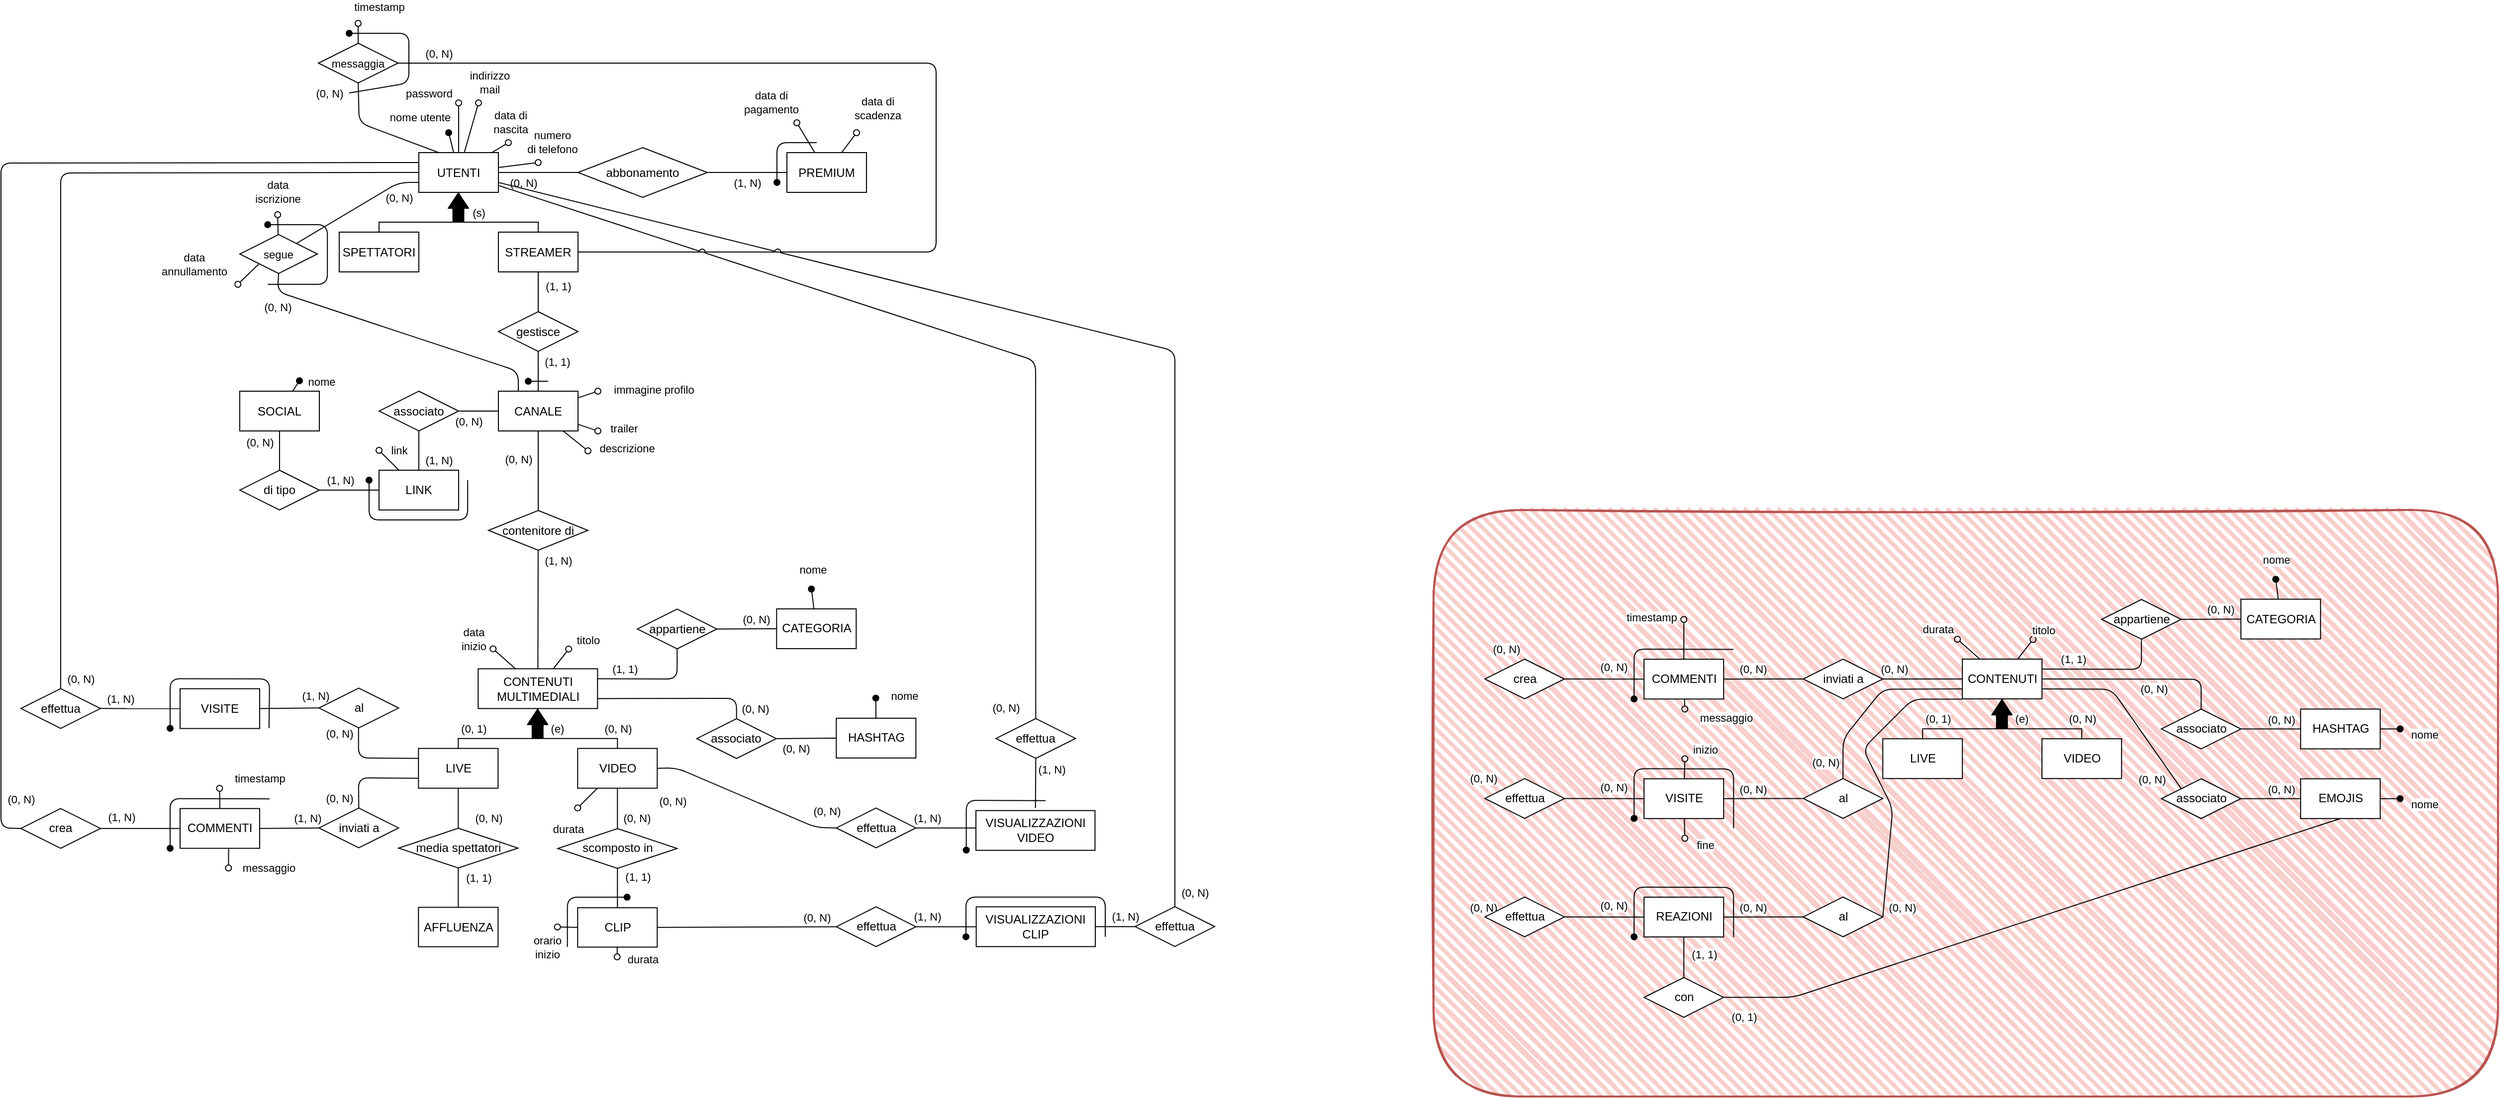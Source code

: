 <mxfile>
    <diagram id="4_nfnfdhDg5d41BVBWpk" name="Page-1">
        <mxGraphModel dx="2945" dy="2001" grid="1" gridSize="10" guides="1" tooltips="1" connect="1" arrows="1" fold="1" page="1" pageScale="1" pageWidth="1169" pageHeight="827" math="0" shadow="0">
            <root>
                <mxCell id="0"/>
                <mxCell id="1" parent="0"/>
                <mxCell id="732" value="" style="rounded=1;whiteSpace=wrap;html=1;strokeWidth=2;fillWeight=4;hachureGap=8;hachureAngle=45;fillColor=#f8cecc;sketch=1;strokeColor=#b85450;" vertex="1" parent="1">
                    <mxGeometry x="340" y="-280" width="1070" height="590" as="geometry"/>
                </mxCell>
                <mxCell id="103" style="edgeStyle=none;shape=connector;rounded=1;fillStyle=auto;html=1;exitX=0.25;exitY=0;exitDx=0;exitDy=0;entryX=0.5;entryY=1;entryDx=0;entryDy=0;labelBackgroundColor=default;strokeColor=default;strokeWidth=1;fontFamily=Helvetica;fontSize=11;fontColor=default;endArrow=none;endFill=0;startSize=6;endSize=6;fillColor=#000000;" parent="1" source="2" target="95" edge="1">
                    <mxGeometry relative="1" as="geometry">
                        <Array as="points">
                            <mxPoint x="-740" y="-669.5"/>
                        </Array>
                    </mxGeometry>
                </mxCell>
                <mxCell id="108" value="(0, N)" style="edgeLabel;html=1;align=center;verticalAlign=middle;resizable=0;points=[];fontSize=11;fontFamily=Helvetica;fontColor=default;" parent="103" vertex="1" connectable="0">
                    <mxGeometry x="-0.475" relative="1" as="geometry">
                        <mxPoint x="-79" y="-48" as="offset"/>
                    </mxGeometry>
                </mxCell>
                <mxCell id="2" value="UTENTI" style="rounded=0;whiteSpace=wrap;html=1;" parent="1" vertex="1">
                    <mxGeometry x="-680" y="-639.5" width="80" height="40" as="geometry"/>
                </mxCell>
                <mxCell id="3" value="SPETTATORI" style="rounded=0;whiteSpace=wrap;html=1;" parent="1" vertex="1">
                    <mxGeometry x="-760" y="-559.5" width="80" height="40" as="geometry"/>
                </mxCell>
                <mxCell id="43" value="" style="edgeStyle=none;shape=connector;rounded=1;fillStyle=auto;html=1;labelBackgroundColor=default;strokeColor=default;strokeWidth=1;fontFamily=Helvetica;fontSize=11;fontColor=default;endArrow=none;startSize=6;endSize=6;fillColor=#000000;" parent="1" source="4" target="39" edge="1">
                    <mxGeometry relative="1" as="geometry"/>
                </mxCell>
                <mxCell id="44" value="(1, 1)" style="edgeLabel;html=1;align=center;verticalAlign=middle;resizable=0;points=[];fontSize=11;fontFamily=Helvetica;fontColor=default;" parent="43" vertex="1" connectable="0">
                    <mxGeometry x="-0.268" y="1" relative="1" as="geometry">
                        <mxPoint x="19" as="offset"/>
                    </mxGeometry>
                </mxCell>
                <mxCell id="4" value="STREAMER" style="rounded=0;whiteSpace=wrap;html=1;" parent="1" vertex="1">
                    <mxGeometry x="-600" y="-559.5" width="80" height="40" as="geometry"/>
                </mxCell>
                <mxCell id="9" value="" style="edgeStyle=elbowEdgeStyle;elbow=vertical;endArrow=none;html=1;curved=0;rounded=0;endSize=8;startSize=8;strokeWidth=1;endFill=0;entryX=0.5;entryY=1;entryDx=0;entryDy=0;exitX=0.5;exitY=0;exitDx=0;exitDy=0;" parent="1" source="3" target="2" edge="1">
                    <mxGeometry width="50" height="50" relative="1" as="geometry">
                        <mxPoint x="-630" y="-499.5" as="sourcePoint"/>
                        <mxPoint x="-580" y="-549.5" as="targetPoint"/>
                        <Array as="points">
                            <mxPoint x="-680" y="-569.5"/>
                        </Array>
                    </mxGeometry>
                </mxCell>
                <mxCell id="10" value="" style="edgeStyle=elbowEdgeStyle;elbow=vertical;endArrow=none;html=1;curved=0;rounded=0;endSize=8;startSize=8;strokeWidth=1;endFill=0;entryX=0.5;entryY=1;entryDx=0;entryDy=0;exitX=0.5;exitY=0;exitDx=0;exitDy=0;" parent="1" source="4" target="2" edge="1">
                    <mxGeometry width="50" height="50" relative="1" as="geometry">
                        <mxPoint x="-710" y="-549.5" as="sourcePoint"/>
                        <mxPoint x="-630" y="-589.5" as="targetPoint"/>
                        <Array as="points">
                            <mxPoint x="-590" y="-569.5"/>
                            <mxPoint x="-670" y="-559.5"/>
                        </Array>
                    </mxGeometry>
                </mxCell>
                <mxCell id="11" value="(s)" style="shape=flexArrow;endArrow=classic;html=1;strokeWidth=1;startSize=0;endSize=4.833;width=10.952;endWidth=8.594;fillColor=#000000;fillStyle=auto;" parent="1" edge="1">
                    <mxGeometry x="-0.333" y="-20" width="50" height="50" relative="1" as="geometry">
                        <mxPoint x="-640.24" y="-569.5" as="sourcePoint"/>
                        <mxPoint x="-640.24" y="-599.5" as="targetPoint"/>
                        <mxPoint as="offset"/>
                    </mxGeometry>
                </mxCell>
                <mxCell id="12" value="" style="endArrow=oval;html=1;fillStyle=auto;strokeWidth=1;startSize=6;endSize=6;fillColor=#000000;startArrow=none;startFill=0;endFill=1;" parent="1" source="2" edge="1">
                    <mxGeometry width="50" height="50" relative="1" as="geometry">
                        <mxPoint x="-530" y="-449.5" as="sourcePoint"/>
                        <mxPoint x="-650" y="-659.5" as="targetPoint"/>
                    </mxGeometry>
                </mxCell>
                <mxCell id="13" value="nome utente" style="edgeLabel;html=1;align=center;verticalAlign=middle;resizable=0;points=[];" parent="12" vertex="1" connectable="0">
                    <mxGeometry x="0.479" y="1" relative="1" as="geometry">
                        <mxPoint x="-30" y="-21" as="offset"/>
                    </mxGeometry>
                </mxCell>
                <mxCell id="14" value="" style="endArrow=oval;html=1;fillStyle=auto;strokeWidth=1;startSize=6;endSize=6;fillColor=#000000;startArrow=none;startFill=0;endFill=0;" parent="1" source="2" edge="1">
                    <mxGeometry width="50" height="50" relative="1" as="geometry">
                        <mxPoint x="-670" y="-622.833" as="sourcePoint"/>
                        <mxPoint x="-640" y="-689.5" as="targetPoint"/>
                    </mxGeometry>
                </mxCell>
                <mxCell id="15" value="password" style="edgeLabel;html=1;align=center;verticalAlign=middle;resizable=0;points=[];" parent="14" vertex="1" connectable="0">
                    <mxGeometry x="0.479" y="1" relative="1" as="geometry">
                        <mxPoint x="-29" y="-23" as="offset"/>
                    </mxGeometry>
                </mxCell>
                <mxCell id="17" value="" style="endArrow=oval;html=1;fillStyle=auto;strokeWidth=1;startSize=6;endSize=6;fillColor=#000000;startArrow=none;startFill=0;endFill=0;" parent="1" source="2" edge="1">
                    <mxGeometry width="50" height="50" relative="1" as="geometry">
                        <mxPoint x="-655" y="-629.5" as="sourcePoint"/>
                        <mxPoint x="-620" y="-689.5" as="targetPoint"/>
                    </mxGeometry>
                </mxCell>
                <mxCell id="18" value="indirizzo&lt;br&gt;mail" style="edgeLabel;html=1;align=center;verticalAlign=middle;resizable=0;points=[];" parent="17" vertex="1" connectable="0">
                    <mxGeometry x="0.479" y="1" relative="1" as="geometry">
                        <mxPoint x="15" y="-33" as="offset"/>
                    </mxGeometry>
                </mxCell>
                <mxCell id="19" value="" style="endArrow=oval;html=1;fillStyle=auto;strokeWidth=1;startSize=6;endSize=6;fillColor=#000000;startArrow=none;startFill=0;endFill=0;" parent="1" source="2" edge="1">
                    <mxGeometry width="50" height="50" relative="1" as="geometry">
                        <mxPoint x="-645" y="-619.5" as="sourcePoint"/>
                        <mxPoint x="-560" y="-629.5" as="targetPoint"/>
                    </mxGeometry>
                </mxCell>
                <mxCell id="20" value="numero &lt;br&gt;di telefono" style="edgeLabel;html=1;align=center;verticalAlign=middle;resizable=0;points=[];" parent="19" vertex="1" connectable="0">
                    <mxGeometry x="0.479" y="1" relative="1" as="geometry">
                        <mxPoint x="24" y="-21" as="offset"/>
                    </mxGeometry>
                </mxCell>
                <mxCell id="21" value="" style="endArrow=oval;html=1;fillStyle=auto;strokeWidth=1;startSize=6;endSize=6;fillColor=#000000;startArrow=none;startFill=0;endFill=0;" parent="1" source="2" edge="1">
                    <mxGeometry width="50" height="50" relative="1" as="geometry">
                        <mxPoint x="-635" y="-609.5" as="sourcePoint"/>
                        <mxPoint x="-590" y="-649.5" as="targetPoint"/>
                    </mxGeometry>
                </mxCell>
                <mxCell id="22" value="data di &lt;br&gt;nascita" style="edgeLabel;html=1;align=center;verticalAlign=middle;resizable=0;points=[];" parent="21" vertex="1" connectable="0">
                    <mxGeometry x="0.479" y="1" relative="1" as="geometry">
                        <mxPoint x="6" y="-22" as="offset"/>
                    </mxGeometry>
                </mxCell>
                <mxCell id="23" value="abbonamento" style="rhombus;whiteSpace=wrap;html=1;" parent="1" vertex="1">
                    <mxGeometry x="-520" y="-644.5" width="130" height="50" as="geometry"/>
                </mxCell>
                <mxCell id="25" value="" style="endArrow=none;html=1;fillStyle=auto;strokeWidth=1;startSize=6;endSize=6;fillColor=#000000;exitX=0;exitY=0.5;exitDx=0;exitDy=0;entryX=1;entryY=0.5;entryDx=0;entryDy=0;" parent="1" source="23" target="2" edge="1">
                    <mxGeometry width="50" height="50" relative="1" as="geometry">
                        <mxPoint x="-500" y="-619.5" as="sourcePoint"/>
                        <mxPoint x="-450" y="-669.5" as="targetPoint"/>
                    </mxGeometry>
                </mxCell>
                <mxCell id="26" value="(0, N)" style="edgeLabel;html=1;align=center;verticalAlign=middle;resizable=0;points=[];" parent="25" vertex="1" connectable="0">
                    <mxGeometry x="0.545" relative="1" as="geometry">
                        <mxPoint x="7" y="10" as="offset"/>
                    </mxGeometry>
                </mxCell>
                <mxCell id="29" value="" style="endArrow=none;html=1;fillStyle=auto;strokeWidth=1;startSize=6;endSize=6;fillColor=#000000;exitX=0;exitY=0.5;exitDx=0;exitDy=0;entryX=1;entryY=0.5;entryDx=0;entryDy=0;" parent="1" source="31" target="23" edge="1">
                    <mxGeometry width="50" height="50" relative="1" as="geometry">
                        <mxPoint x="-510" y="-609.5" as="sourcePoint"/>
                        <mxPoint x="-590" y="-609.5" as="targetPoint"/>
                    </mxGeometry>
                </mxCell>
                <mxCell id="30" value="(1, N)" style="edgeLabel;html=1;align=center;verticalAlign=middle;resizable=0;points=[];" parent="29" vertex="1" connectable="0">
                    <mxGeometry x="0.545" relative="1" as="geometry">
                        <mxPoint x="22" y="10" as="offset"/>
                    </mxGeometry>
                </mxCell>
                <mxCell id="31" value="PREMIUM" style="rounded=0;whiteSpace=wrap;html=1;" parent="1" vertex="1">
                    <mxGeometry x="-310" y="-639.5" width="80" height="40" as="geometry"/>
                </mxCell>
                <mxCell id="33" value="" style="endArrow=oval;html=1;fillStyle=auto;strokeWidth=1;startSize=6;endSize=6;fillColor=#000000;startArrow=none;startFill=0;endFill=0;" parent="1" source="31" edge="1">
                    <mxGeometry width="50" height="50" relative="1" as="geometry">
                        <mxPoint x="-310" y="-639.5" as="sourcePoint"/>
                        <mxPoint x="-300" y="-669.5" as="targetPoint"/>
                    </mxGeometry>
                </mxCell>
                <mxCell id="34" value="data di&lt;br&gt;pagamento" style="edgeLabel;html=1;align=center;verticalAlign=middle;resizable=0;points=[];" parent="33" vertex="1" connectable="0">
                    <mxGeometry x="0.479" y="1" relative="1" as="geometry">
                        <mxPoint x="-30" y="-29" as="offset"/>
                    </mxGeometry>
                </mxCell>
                <mxCell id="35" value="" style="endArrow=oval;html=1;fillStyle=auto;strokeWidth=1;startSize=6;endSize=6;fillColor=#000000;startArrow=none;startFill=0;endFill=1;jumpStyle=none;" parent="1" edge="1">
                    <mxGeometry width="50" height="50" relative="1" as="geometry">
                        <mxPoint x="-280" y="-649.5" as="sourcePoint"/>
                        <mxPoint x="-320" y="-609.5" as="targetPoint"/>
                        <Array as="points">
                            <mxPoint x="-320" y="-649.5"/>
                        </Array>
                    </mxGeometry>
                </mxCell>
                <mxCell id="37" value="" style="endArrow=oval;html=1;fillStyle=auto;strokeWidth=1;startSize=6;endSize=6;fillColor=#000000;startArrow=none;startFill=0;endFill=0;" parent="1" source="31" edge="1">
                    <mxGeometry width="50" height="50" relative="1" as="geometry">
                        <mxPoint x="-272" y="-629.5" as="sourcePoint"/>
                        <mxPoint x="-240" y="-659.5" as="targetPoint"/>
                    </mxGeometry>
                </mxCell>
                <mxCell id="38" value="data di&lt;br&gt;scadenza" style="edgeLabel;html=1;align=center;verticalAlign=middle;resizable=0;points=[];" parent="37" vertex="1" connectable="0">
                    <mxGeometry x="0.479" y="1" relative="1" as="geometry">
                        <mxPoint x="25" y="-29" as="offset"/>
                    </mxGeometry>
                </mxCell>
                <mxCell id="49" value="" style="edgeStyle=none;shape=connector;rounded=1;fillStyle=auto;html=1;labelBackgroundColor=default;strokeColor=default;strokeWidth=1;fontFamily=Helvetica;fontSize=11;fontColor=default;endArrow=none;startSize=6;endSize=6;fillColor=#000000;" parent="1" source="39" target="47" edge="1">
                    <mxGeometry relative="1" as="geometry"/>
                </mxCell>
                <mxCell id="50" value="(1, 1)" style="edgeLabel;html=1;align=center;verticalAlign=middle;resizable=0;points=[];fontSize=11;fontFamily=Helvetica;fontColor=default;" parent="49" vertex="1" connectable="0">
                    <mxGeometry x="-0.327" y="1" relative="1" as="geometry">
                        <mxPoint x="18" y="-3" as="offset"/>
                    </mxGeometry>
                </mxCell>
                <mxCell id="39" value="gestisce" style="rhombus;whiteSpace=wrap;html=1;" parent="1" vertex="1">
                    <mxGeometry x="-600" y="-479.5" width="80" height="40" as="geometry"/>
                </mxCell>
                <mxCell id="45" value="" style="edgeStyle=none;shape=connector;rounded=1;fillStyle=auto;html=1;labelBackgroundColor=default;strokeColor=default;strokeWidth=1;fontFamily=Helvetica;fontSize=11;fontColor=default;endArrow=none;startSize=6;endSize=6;fillColor=#000000;entryX=0.5;entryY=0;entryDx=0;entryDy=0;exitX=0.5;exitY=1;exitDx=0;exitDy=0;" parent="1" source="47" target="48" edge="1">
                    <mxGeometry relative="1" as="geometry">
                        <mxPoint x="-559" y="-359.5" as="sourcePoint"/>
                        <mxPoint x="-559" y="-319.5" as="targetPoint"/>
                    </mxGeometry>
                </mxCell>
                <mxCell id="51" value="(0, N)" style="edgeLabel;html=1;align=center;verticalAlign=middle;resizable=0;points=[];fontSize=11;fontFamily=Helvetica;fontColor=default;" parent="45" vertex="1" connectable="0">
                    <mxGeometry x="-0.303" relative="1" as="geometry">
                        <mxPoint x="-20" as="offset"/>
                    </mxGeometry>
                </mxCell>
                <mxCell id="319" style="edgeStyle=none;rounded=1;html=1;exitX=0.25;exitY=0;exitDx=0;exitDy=0;entryX=0.5;entryY=1;entryDx=0;entryDy=0;fontSize=11;startArrow=none;startFill=0;endArrow=none;endFill=0;" parent="1" source="47" target="90" edge="1">
                    <mxGeometry relative="1" as="geometry">
                        <Array as="points">
                            <mxPoint x="-580" y="-419.5"/>
                            <mxPoint x="-822" y="-499.5"/>
                        </Array>
                    </mxGeometry>
                </mxCell>
                <mxCell id="488" value="(0, N)" style="edgeLabel;html=1;align=center;verticalAlign=middle;resizable=0;points=[];" parent="319" vertex="1" connectable="0">
                    <mxGeometry x="0.548" relative="1" as="geometry">
                        <mxPoint x="-46" as="offset"/>
                    </mxGeometry>
                </mxCell>
                <mxCell id="47" value="CANALE" style="rounded=0;whiteSpace=wrap;html=1;" parent="1" vertex="1">
                    <mxGeometry x="-600" y="-399.5" width="80" height="40" as="geometry"/>
                </mxCell>
                <mxCell id="48" value="contenitore di" style="rhombus;whiteSpace=wrap;html=1;" parent="1" vertex="1">
                    <mxGeometry x="-610" y="-279.5" width="100" height="40" as="geometry"/>
                </mxCell>
                <mxCell id="52" value="" style="endArrow=oval;html=1;fillStyle=auto;strokeWidth=1;startSize=6;endSize=6;fillColor=#000000;startArrow=none;startFill=0;endFill=0;" parent="1" source="47" edge="1">
                    <mxGeometry width="50" height="50" relative="1" as="geometry">
                        <mxPoint x="-510" y="-373.073" as="sourcePoint"/>
                        <mxPoint x="-500" y="-399.5" as="targetPoint"/>
                    </mxGeometry>
                </mxCell>
                <mxCell id="53" value="immagine profilo" style="edgeLabel;html=1;align=center;verticalAlign=middle;resizable=0;points=[];" parent="52" vertex="1" connectable="0">
                    <mxGeometry x="0.479" y="1" relative="1" as="geometry">
                        <mxPoint x="61" y="-3" as="offset"/>
                    </mxGeometry>
                </mxCell>
                <mxCell id="54" value="" style="endArrow=oval;html=1;fillStyle=auto;strokeWidth=1;startSize=6;endSize=6;fillColor=#000000;startArrow=none;startFill=0;endFill=1;" parent="1" edge="1">
                    <mxGeometry width="50" height="50" relative="1" as="geometry">
                        <mxPoint x="-550" y="-409.5" as="sourcePoint"/>
                        <mxPoint x="-570" y="-409.5" as="targetPoint"/>
                    </mxGeometry>
                </mxCell>
                <mxCell id="56" value="" style="endArrow=oval;html=1;fillStyle=auto;strokeWidth=1;startSize=6;endSize=6;fillColor=#000000;startArrow=none;startFill=0;endFill=0;" parent="1" source="47" edge="1">
                    <mxGeometry width="50" height="50" relative="1" as="geometry">
                        <mxPoint x="-510" y="-389.5" as="sourcePoint"/>
                        <mxPoint x="-500" y="-359.5" as="targetPoint"/>
                    </mxGeometry>
                </mxCell>
                <mxCell id="57" value="trailer" style="edgeLabel;html=1;align=center;verticalAlign=middle;resizable=0;points=[];" parent="56" vertex="1" connectable="0">
                    <mxGeometry x="0.479" y="1" relative="1" as="geometry">
                        <mxPoint x="31" as="offset"/>
                    </mxGeometry>
                </mxCell>
                <mxCell id="58" value="" style="endArrow=oval;html=1;fillStyle=auto;strokeWidth=1;startSize=6;endSize=6;fillColor=#000000;startArrow=none;startFill=0;endFill=0;" parent="1" source="47" edge="1">
                    <mxGeometry width="50" height="50" relative="1" as="geometry">
                        <mxPoint x="-500" y="-379.5" as="sourcePoint"/>
                        <mxPoint x="-510" y="-339.5" as="targetPoint"/>
                    </mxGeometry>
                </mxCell>
                <mxCell id="59" value="descrizione" style="edgeLabel;html=1;align=center;verticalAlign=middle;resizable=0;points=[];" parent="58" vertex="1" connectable="0">
                    <mxGeometry x="0.479" y="1" relative="1" as="geometry">
                        <mxPoint x="45" y="3" as="offset"/>
                    </mxGeometry>
                </mxCell>
                <mxCell id="61" value="" style="edgeStyle=none;shape=connector;rounded=1;fillStyle=auto;html=1;labelBackgroundColor=default;strokeColor=default;strokeWidth=1;fontFamily=Helvetica;fontSize=11;fontColor=default;endArrow=none;endFill=0;startSize=6;endSize=6;fillColor=#000000;" parent="1" source="60" target="47" edge="1">
                    <mxGeometry relative="1" as="geometry"/>
                </mxCell>
                <mxCell id="62" value="(0, N)" style="edgeLabel;html=1;align=center;verticalAlign=middle;resizable=0;points=[];fontSize=11;fontFamily=Helvetica;fontColor=default;" parent="61" vertex="1" connectable="0">
                    <mxGeometry x="-0.3" y="1" relative="1" as="geometry">
                        <mxPoint x="-4" y="11" as="offset"/>
                    </mxGeometry>
                </mxCell>
                <mxCell id="64" value="" style="edgeStyle=none;shape=connector;rounded=1;fillStyle=auto;html=1;labelBackgroundColor=default;strokeColor=default;strokeWidth=1;fontFamily=Helvetica;fontSize=11;fontColor=default;endArrow=none;endFill=0;startSize=6;endSize=6;fillColor=#000000;exitX=0.5;exitY=1;exitDx=0;exitDy=0;" parent="1" source="60" target="63" edge="1">
                    <mxGeometry relative="1" as="geometry"/>
                </mxCell>
                <mxCell id="65" value="(1, N)" style="edgeLabel;html=1;align=center;verticalAlign=middle;resizable=0;points=[];fontSize=11;fontFamily=Helvetica;fontColor=default;" parent="64" vertex="1" connectable="0">
                    <mxGeometry x="0.426" y="1" relative="1" as="geometry">
                        <mxPoint x="19" y="1" as="offset"/>
                    </mxGeometry>
                </mxCell>
                <mxCell id="60" value="associato" style="rhombus;whiteSpace=wrap;html=1;" parent="1" vertex="1">
                    <mxGeometry x="-720" y="-399.5" width="80" height="40" as="geometry"/>
                </mxCell>
                <mxCell id="63" value="LINK" style="rounded=0;whiteSpace=wrap;html=1;" parent="1" vertex="1">
                    <mxGeometry x="-720.01" y="-320" width="80" height="40" as="geometry"/>
                </mxCell>
                <mxCell id="66" value="" style="endArrow=oval;html=1;fillStyle=auto;strokeWidth=1;startSize=6;endSize=6;fillColor=#000000;startArrow=none;startFill=0;endFill=0;" parent="1" source="63" edge="1">
                    <mxGeometry width="50" height="50" relative="1" as="geometry">
                        <mxPoint x="-660.01" y="-300" as="sourcePoint"/>
                        <mxPoint x="-720" y="-340" as="targetPoint"/>
                    </mxGeometry>
                </mxCell>
                <mxCell id="67" value="link" style="edgeLabel;html=1;align=center;verticalAlign=middle;resizable=0;points=[];" parent="66" vertex="1" connectable="0">
                    <mxGeometry x="0.479" y="1" relative="1" as="geometry">
                        <mxPoint x="15" y="-6" as="offset"/>
                    </mxGeometry>
                </mxCell>
                <mxCell id="70" value="" style="edgeStyle=none;shape=connector;rounded=1;fillStyle=auto;html=1;labelBackgroundColor=default;strokeColor=default;strokeWidth=1;fontFamily=Helvetica;fontSize=11;fontColor=default;endArrow=none;endFill=0;startSize=6;endSize=6;fillColor=#000000;" parent="1" source="72" target="73" edge="1">
                    <mxGeometry relative="1" as="geometry"/>
                </mxCell>
                <mxCell id="71" value="(0, N)" style="edgeLabel;html=1;align=center;verticalAlign=middle;resizable=0;points=[];fontSize=11;fontFamily=Helvetica;fontColor=default;" parent="70" vertex="1" connectable="0">
                    <mxGeometry x="0.426" y="1" relative="1" as="geometry">
                        <mxPoint x="-19" as="offset"/>
                    </mxGeometry>
                </mxCell>
                <mxCell id="76" value="" style="edgeStyle=none;shape=connector;rounded=1;fillStyle=auto;html=1;labelBackgroundColor=default;strokeColor=default;strokeWidth=1;fontFamily=Helvetica;fontSize=11;fontColor=default;endArrow=none;endFill=0;startSize=6;endSize=6;fillColor=#000000;" parent="1" source="72" target="63" edge="1">
                    <mxGeometry relative="1" as="geometry"/>
                </mxCell>
                <mxCell id="77" value="(1, N)" style="edgeLabel;html=1;align=center;verticalAlign=middle;resizable=0;points=[];fontSize=11;fontFamily=Helvetica;fontColor=default;" parent="76" vertex="1" connectable="0">
                    <mxGeometry x="-0.252" y="2" relative="1" as="geometry">
                        <mxPoint x="-2" y="-8" as="offset"/>
                    </mxGeometry>
                </mxCell>
                <mxCell id="72" value="di tipo" style="rhombus;whiteSpace=wrap;html=1;" parent="1" vertex="1">
                    <mxGeometry x="-860" y="-320" width="80" height="40" as="geometry"/>
                </mxCell>
                <mxCell id="73" value="SOCIAL" style="rounded=0;whiteSpace=wrap;html=1;" parent="1" vertex="1">
                    <mxGeometry x="-860" y="-399.5" width="80" height="40" as="geometry"/>
                </mxCell>
                <mxCell id="74" value="" style="endArrow=oval;html=1;fillStyle=auto;strokeWidth=1;startSize=6;endSize=6;fillColor=#000000;startArrow=none;startFill=0;endFill=1;" parent="1" source="73" edge="1">
                    <mxGeometry width="50" height="50" relative="1" as="geometry">
                        <mxPoint x="-820" y="-389.5" as="sourcePoint"/>
                        <mxPoint x="-800" y="-410" as="targetPoint"/>
                    </mxGeometry>
                </mxCell>
                <mxCell id="79" value="nome" style="edgeLabel;html=1;align=center;verticalAlign=middle;resizable=0;points=[];fontSize=11;fontFamily=Helvetica;fontColor=default;" parent="74" vertex="1" connectable="0">
                    <mxGeometry x="0.621" y="-1" relative="1" as="geometry">
                        <mxPoint x="22" y="-2" as="offset"/>
                    </mxGeometry>
                </mxCell>
                <mxCell id="78" value="" style="endArrow=oval;html=1;fillStyle=auto;strokeWidth=1;startSize=6;endSize=6;fillColor=#000000;startArrow=none;startFill=0;endFill=1;jumpStyle=none;" parent="1" edge="1">
                    <mxGeometry width="50" height="50" relative="1" as="geometry">
                        <mxPoint x="-630.91" y="-310" as="sourcePoint"/>
                        <mxPoint x="-730.01" y="-310" as="targetPoint"/>
                        <Array as="points">
                            <mxPoint x="-630.91" y="-270"/>
                            <mxPoint x="-730.01" y="-270"/>
                        </Array>
                    </mxGeometry>
                </mxCell>
                <mxCell id="88" value="" style="edgeStyle=none;shape=connector;rounded=1;fillStyle=auto;html=1;labelBackgroundColor=default;strokeColor=default;strokeWidth=1;fontFamily=Helvetica;fontSize=11;fontColor=default;endArrow=none;endFill=0;startSize=6;endSize=6;fillColor=#000000;" parent="1" source="406" target="48" edge="1">
                    <mxGeometry relative="1" as="geometry">
                        <mxPoint x="-560.875" y="-119.72" as="sourcePoint"/>
                    </mxGeometry>
                </mxCell>
                <mxCell id="89" value="(1, N)" style="edgeLabel;html=1;align=center;verticalAlign=middle;resizable=0;points=[];fontSize=11;fontFamily=Helvetica;fontColor=default;" parent="88" vertex="1" connectable="0">
                    <mxGeometry x="0.534" y="1" relative="1" as="geometry">
                        <mxPoint x="21" y="-17" as="offset"/>
                    </mxGeometry>
                </mxCell>
                <mxCell id="91" style="edgeStyle=none;shape=connector;rounded=1;fillStyle=auto;html=1;entryX=0;entryY=0.75;entryDx=0;entryDy=0;labelBackgroundColor=default;strokeColor=default;strokeWidth=1;fontFamily=Helvetica;fontSize=11;fontColor=default;endArrow=none;endFill=0;startSize=6;endSize=6;fillColor=#000000;" parent="1" source="90" target="2" edge="1">
                    <mxGeometry relative="1" as="geometry">
                        <Array as="points">
                            <mxPoint x="-700" y="-609.5"/>
                        </Array>
                    </mxGeometry>
                </mxCell>
                <mxCell id="92" value="(0, N)" style="edgeLabel;html=1;align=center;verticalAlign=middle;resizable=0;points=[];fontSize=11;fontFamily=Helvetica;fontColor=default;" parent="91" vertex="1" connectable="0">
                    <mxGeometry x="0.453" relative="1" as="geometry">
                        <mxPoint x="16" y="6" as="offset"/>
                    </mxGeometry>
                </mxCell>
                <mxCell id="90" value="segue" style="rhombus;whiteSpace=wrap;html=1;fontFamily=Helvetica;fontSize=11;fontColor=default;" parent="1" vertex="1">
                    <mxGeometry x="-860" y="-557.02" width="78.1" height="39.05" as="geometry"/>
                </mxCell>
                <mxCell id="104" style="edgeStyle=none;shape=connector;rounded=1;fillStyle=auto;html=1;labelBackgroundColor=default;strokeColor=default;strokeWidth=1;fontFamily=Helvetica;fontSize=11;fontColor=default;endArrow=none;endFill=0;startSize=6;endSize=6;fillColor=#000000;startArrow=oval;startFill=0;" parent="1" target="95" edge="1">
                    <mxGeometry relative="1" as="geometry">
                        <mxPoint x="-760.778" y="-699.5" as="targetPoint"/>
                        <mxPoint x="-741" y="-769.5" as="sourcePoint"/>
                    </mxGeometry>
                </mxCell>
                <mxCell id="105" value="timestamp" style="edgeLabel;html=1;align=center;verticalAlign=middle;resizable=0;points=[];fontSize=11;fontFamily=Helvetica;fontColor=default;" parent="104" vertex="1" connectable="0">
                    <mxGeometry x="-0.257" y="1" relative="1" as="geometry">
                        <mxPoint x="20" y="-24" as="offset"/>
                    </mxGeometry>
                </mxCell>
                <mxCell id="106" style="edgeStyle=none;shape=connector;rounded=1;fillStyle=auto;html=1;labelBackgroundColor=default;strokeColor=default;strokeWidth=1;fontFamily=Helvetica;fontSize=11;fontColor=default;startArrow=none;startFill=0;endArrow=none;endFill=0;startSize=6;endSize=6;fillColor=#000000;exitX=1;exitY=0.5;exitDx=0;exitDy=0;jumpStyle=arc;" parent="1" source="95" target="4" edge="1">
                    <mxGeometry relative="1" as="geometry">
                        <Array as="points">
                            <mxPoint x="-160" y="-729.5"/>
                            <mxPoint x="-160" y="-539.5"/>
                        </Array>
                    </mxGeometry>
                </mxCell>
                <mxCell id="109" value="(0, N)" style="edgeLabel;html=1;align=center;verticalAlign=middle;resizable=0;points=[];fontSize=11;fontFamily=Helvetica;fontColor=default;" parent="106" vertex="1" connectable="0">
                    <mxGeometry x="-0.921" relative="1" as="geometry">
                        <mxPoint x="-2" y="-10" as="offset"/>
                    </mxGeometry>
                </mxCell>
                <mxCell id="95" value="messaggia" style="rhombus;whiteSpace=wrap;html=1;fontFamily=Helvetica;fontSize=11;fontColor=default;" parent="1" vertex="1">
                    <mxGeometry x="-780.9" y="-749.5" width="80" height="40" as="geometry"/>
                </mxCell>
                <mxCell id="96" value="" style="endArrow=oval;html=1;fillStyle=auto;strokeWidth=1;startSize=6;endSize=6;fillColor=#000000;startArrow=none;startFill=0;endFill=0;" parent="1" source="90" edge="1">
                    <mxGeometry width="50" height="50" relative="1" as="geometry">
                        <mxPoint x="-676.9" y="-547.02" as="sourcePoint"/>
                        <mxPoint x="-821.9" y="-577.02" as="targetPoint"/>
                    </mxGeometry>
                </mxCell>
                <mxCell id="97" value="data&lt;br&gt;iscrizione" style="edgeLabel;html=1;align=center;verticalAlign=middle;resizable=0;points=[];" parent="96" vertex="1" connectable="0">
                    <mxGeometry x="0.479" y="1" relative="1" as="geometry">
                        <mxPoint x="1" y="-28" as="offset"/>
                    </mxGeometry>
                </mxCell>
                <mxCell id="98" value="" style="endArrow=oval;html=1;fillStyle=auto;strokeWidth=1;startSize=6;endSize=6;fillColor=#000000;startArrow=none;startFill=0;endFill=1;jumpStyle=none;" parent="1" edge="1">
                    <mxGeometry width="50" height="50" relative="1" as="geometry">
                        <mxPoint x="-831.9" y="-507.02" as="sourcePoint"/>
                        <mxPoint x="-831.9" y="-567.02" as="targetPoint"/>
                        <Array as="points">
                            <mxPoint x="-771.9" y="-507.02"/>
                            <mxPoint x="-771.9" y="-567.02"/>
                        </Array>
                    </mxGeometry>
                </mxCell>
                <mxCell id="101" value="" style="endArrow=oval;html=1;fillStyle=auto;strokeWidth=1;startSize=6;endSize=6;fillColor=#000000;startArrow=none;startFill=0;endFill=0;exitX=0;exitY=1;exitDx=0;exitDy=0;" parent="1" source="90" edge="1">
                    <mxGeometry width="50" height="50" relative="1" as="geometry">
                        <mxPoint x="-811.9" y="-547.02" as="sourcePoint"/>
                        <mxPoint x="-861.9" y="-507.02" as="targetPoint"/>
                    </mxGeometry>
                </mxCell>
                <mxCell id="102" value="data&lt;br&gt;annullamento" style="edgeLabel;html=1;align=center;verticalAlign=middle;resizable=0;points=[];" parent="101" vertex="1" connectable="0">
                    <mxGeometry x="0.479" y="1" relative="1" as="geometry">
                        <mxPoint x="-51" y="-16" as="offset"/>
                    </mxGeometry>
                </mxCell>
                <mxCell id="110" value="" style="endArrow=oval;html=1;fillStyle=auto;strokeWidth=1;startSize=6;endSize=6;fillColor=#000000;startArrow=none;startFill=0;endFill=1;jumpStyle=none;" parent="1" edge="1">
                    <mxGeometry width="50" height="50" relative="1" as="geometry">
                        <mxPoint x="-750" y="-699.5" as="sourcePoint"/>
                        <mxPoint x="-750" y="-759.5" as="targetPoint"/>
                        <Array as="points">
                            <mxPoint x="-690" y="-709.5"/>
                            <mxPoint x="-690" y="-759.5"/>
                        </Array>
                    </mxGeometry>
                </mxCell>
                <mxCell id="406" value="CONTENUTI&lt;br&gt;MULTIMEDIALI" style="rounded=0;whiteSpace=wrap;html=1;" parent="1" vertex="1">
                    <mxGeometry x="-620.35" y="-120.29" width="120" height="40" as="geometry"/>
                </mxCell>
                <mxCell id="519" value="(0, N)" style="edgeStyle=none;html=1;endArrow=none;endFill=0;" parent="1" source="407" target="518" edge="1">
                    <mxGeometry x="0.484" y="30" relative="1" as="geometry">
                        <mxPoint as="offset"/>
                    </mxGeometry>
                </mxCell>
                <mxCell id="407" value="LIVE" style="rounded=0;whiteSpace=wrap;html=1;" parent="1" vertex="1">
                    <mxGeometry x="-680.35" y="-40.15" width="80" height="40" as="geometry"/>
                </mxCell>
                <mxCell id="596" value="" style="edgeStyle=none;shape=connector;rounded=1;jumpStyle=arc;html=1;labelBackgroundColor=default;strokeColor=default;fontFamily=Helvetica;fontSize=11;fontColor=default;endArrow=none;endFill=0;" parent="1" source="408" target="595" edge="1">
                    <mxGeometry relative="1" as="geometry"/>
                </mxCell>
                <mxCell id="597" value="(0, N)" style="edgeLabel;html=1;align=center;verticalAlign=middle;resizable=0;points=[];fontSize=11;fontFamily=Helvetica;fontColor=default;" parent="596" vertex="1" connectable="0">
                    <mxGeometry x="-0.523" relative="1" as="geometry">
                        <mxPoint x="19" y="20" as="offset"/>
                    </mxGeometry>
                </mxCell>
                <mxCell id="408" value="VIDEO" style="rounded=0;whiteSpace=wrap;html=1;" parent="1" vertex="1">
                    <mxGeometry x="-520.35" y="-40.15" width="80" height="40" as="geometry"/>
                </mxCell>
                <mxCell id="409" value="" style="edgeStyle=elbowEdgeStyle;elbow=vertical;endArrow=none;html=1;curved=0;rounded=0;endSize=8;startSize=8;strokeWidth=1;endFill=0;entryX=0.5;entryY=1;entryDx=0;entryDy=0;exitX=0.5;exitY=0;exitDx=0;exitDy=0;" parent="1" source="407" target="406" edge="1">
                    <mxGeometry width="50" height="50" relative="1" as="geometry">
                        <mxPoint x="-550.35" y="19.85" as="sourcePoint"/>
                        <mxPoint x="-500.35" y="-30.15" as="targetPoint"/>
                        <Array as="points">
                            <mxPoint x="-600.35" y="-50.15"/>
                        </Array>
                    </mxGeometry>
                </mxCell>
                <mxCell id="410" value="" style="edgeStyle=elbowEdgeStyle;elbow=vertical;endArrow=none;html=1;curved=0;rounded=0;endSize=8;startSize=8;strokeWidth=1;endFill=0;entryX=0.5;entryY=1;entryDx=0;entryDy=0;exitX=0.5;exitY=0;exitDx=0;exitDy=0;" parent="1" source="408" target="406" edge="1">
                    <mxGeometry width="50" height="50" relative="1" as="geometry">
                        <mxPoint x="-630.35" y="-30.15" as="sourcePoint"/>
                        <mxPoint x="-550.35" y="-70.15" as="targetPoint"/>
                        <Array as="points">
                            <mxPoint x="-510.35" y="-50.15"/>
                            <mxPoint x="-590.35" y="-40.15"/>
                        </Array>
                    </mxGeometry>
                </mxCell>
                <mxCell id="411" value="(e)" style="shape=flexArrow;endArrow=classic;html=1;strokeWidth=1;startSize=0;endSize=4.833;width=10.952;endWidth=8.594;fillColor=#000000;fillStyle=auto;" parent="1" edge="1">
                    <mxGeometry x="-0.333" y="-20" width="50" height="50" relative="1" as="geometry">
                        <mxPoint x="-560.59" y="-50.15" as="sourcePoint"/>
                        <mxPoint x="-560.59" y="-80.15" as="targetPoint"/>
                        <mxPoint as="offset"/>
                    </mxGeometry>
                </mxCell>
                <mxCell id="412" value="(0, 1)" style="edgeLabel;html=1;align=center;verticalAlign=middle;resizable=0;points=[];fontSize=11;fontFamily=Helvetica;fontColor=default;" parent="1" vertex="1" connectable="0">
                    <mxGeometry x="-625.35" y="-60.294" as="geometry"/>
                </mxCell>
                <mxCell id="413" value="(0, N)" style="edgeLabel;html=1;align=center;verticalAlign=middle;resizable=0;points=[];fontSize=11;fontFamily=Helvetica;fontColor=default;" parent="1" vertex="1" connectable="0">
                    <mxGeometry x="-480.35" y="-60.294" as="geometry"/>
                </mxCell>
                <mxCell id="414" value="" style="endArrow=oval;html=1;fillStyle=auto;strokeWidth=1;startSize=6;endSize=6;fillColor=#000000;startArrow=none;startFill=0;endFill=0;" parent="1" source="406" edge="1">
                    <mxGeometry width="50" height="50" relative="1" as="geometry">
                        <mxPoint x="-535.35" y="-143.623" as="sourcePoint"/>
                        <mxPoint x="-529.35" y="-140.07" as="targetPoint"/>
                    </mxGeometry>
                </mxCell>
                <mxCell id="415" value="titolo" style="edgeLabel;html=1;align=center;verticalAlign=middle;resizable=0;points=[];" parent="414" vertex="1" connectable="0">
                    <mxGeometry x="0.479" y="1" relative="1" as="geometry">
                        <mxPoint x="24" y="-14" as="offset"/>
                    </mxGeometry>
                </mxCell>
                <mxCell id="416" value="" style="endArrow=oval;html=1;fillStyle=auto;strokeWidth=1;startSize=6;endSize=6;fillColor=#000000;startArrow=none;startFill=0;endFill=0;" parent="1" source="406" edge="1">
                    <mxGeometry width="50" height="50" relative="1" as="geometry">
                        <mxPoint x="-685.35" y="-283.623" as="sourcePoint"/>
                        <mxPoint x="-605.35" y="-140.29" as="targetPoint"/>
                    </mxGeometry>
                </mxCell>
                <mxCell id="417" value="data&lt;br&gt;inizio" style="edgeLabel;html=1;align=center;verticalAlign=middle;resizable=0;points=[];" parent="416" vertex="1" connectable="0">
                    <mxGeometry x="0.479" y="1" relative="1" as="geometry">
                        <mxPoint x="-25" y="-16" as="offset"/>
                    </mxGeometry>
                </mxCell>
                <mxCell id="418" value="" style="edgeStyle=none;shape=connector;rounded=1;fillStyle=auto;html=1;labelBackgroundColor=default;strokeColor=default;strokeWidth=1;fontFamily=Helvetica;fontSize=11;fontColor=default;endArrow=none;endFill=0;startSize=6;endSize=6;fillColor=#000000;exitX=1;exitY=0.5;exitDx=0;exitDy=0;entryX=0;entryY=0.5;entryDx=0;entryDy=0;" parent="1" source="422" target="423" edge="1">
                    <mxGeometry relative="1" as="geometry"/>
                </mxCell>
                <mxCell id="419" value="(0, N)" style="edgeLabel;html=1;align=center;verticalAlign=middle;resizable=0;points=[];fontSize=11;fontFamily=Helvetica;fontColor=default;" parent="418" vertex="1" connectable="0">
                    <mxGeometry x="0.426" y="1" relative="1" as="geometry">
                        <mxPoint x="-4" y="-9" as="offset"/>
                    </mxGeometry>
                </mxCell>
                <mxCell id="420" style="edgeStyle=none;html=1;exitX=0.5;exitY=1;exitDx=0;exitDy=0;entryX=1;entryY=0.25;entryDx=0;entryDy=0;endArrow=none;endFill=0;" parent="1" source="422" target="406" edge="1">
                    <mxGeometry relative="1" as="geometry">
                        <Array as="points">
                            <mxPoint x="-420.35" y="-110.03"/>
                        </Array>
                    </mxGeometry>
                </mxCell>
                <mxCell id="421" value="(1, 1)" style="edgeLabel;html=1;align=center;verticalAlign=middle;resizable=0;points=[];" parent="420" vertex="1" connectable="0">
                    <mxGeometry x="0.57" y="-3" relative="1" as="geometry">
                        <mxPoint x="3" y="-7" as="offset"/>
                    </mxGeometry>
                </mxCell>
                <mxCell id="422" value="appartiene" style="rhombus;whiteSpace=wrap;html=1;" parent="1" vertex="1">
                    <mxGeometry x="-460.35" y="-180.29" width="80" height="40" as="geometry"/>
                </mxCell>
                <mxCell id="423" value="CATEGORIA" style="rounded=0;whiteSpace=wrap;html=1;" parent="1" vertex="1">
                    <mxGeometry x="-320.35" y="-180.53" width="80" height="40" as="geometry"/>
                </mxCell>
                <mxCell id="424" value="" style="endArrow=oval;html=1;fillStyle=auto;strokeWidth=1;startSize=6;endSize=6;fillColor=#000000;startArrow=none;startFill=0;endFill=1;" parent="1" source="423" edge="1">
                    <mxGeometry width="50" height="50" relative="1" as="geometry">
                        <mxPoint x="-567.85" y="-180.79" as="sourcePoint"/>
                        <mxPoint x="-285.35" y="-200.53" as="targetPoint"/>
                    </mxGeometry>
                </mxCell>
                <mxCell id="425" value="nome" style="edgeLabel;html=1;align=center;verticalAlign=middle;resizable=0;points=[];" parent="424" vertex="1" connectable="0">
                    <mxGeometry x="0.479" y="1" relative="1" as="geometry">
                        <mxPoint x="1" y="-25" as="offset"/>
                    </mxGeometry>
                </mxCell>
                <mxCell id="426" value="" style="edgeStyle=none;shape=connector;rounded=1;fillStyle=auto;html=1;labelBackgroundColor=default;strokeColor=default;strokeWidth=1;fontFamily=Helvetica;fontSize=11;fontColor=default;endArrow=none;endFill=0;startSize=6;endSize=6;fillColor=#000000;exitX=1;exitY=0.5;exitDx=0;exitDy=0;entryX=0;entryY=0.5;entryDx=0;entryDy=0;" parent="1" source="430" target="431" edge="1">
                    <mxGeometry relative="1" as="geometry"/>
                </mxCell>
                <mxCell id="427" value="(0, N)" style="edgeLabel;html=1;align=center;verticalAlign=middle;resizable=0;points=[];fontSize=11;fontFamily=Helvetica;fontColor=default;" parent="426" vertex="1" connectable="0">
                    <mxGeometry x="0.426" y="1" relative="1" as="geometry">
                        <mxPoint x="-24" y="11" as="offset"/>
                    </mxGeometry>
                </mxCell>
                <mxCell id="428" style="edgeStyle=none;html=1;exitX=0.5;exitY=0;exitDx=0;exitDy=0;entryX=1;entryY=0.75;entryDx=0;entryDy=0;endArrow=none;endFill=0;" parent="1" source="430" target="406" edge="1">
                    <mxGeometry relative="1" as="geometry">
                        <mxPoint x="-900.35" y="49.71" as="targetPoint"/>
                        <Array as="points">
                            <mxPoint x="-360.65" y="-90.53"/>
                        </Array>
                    </mxGeometry>
                </mxCell>
                <mxCell id="429" value="(0, N)" style="edgeLabel;html=1;align=center;verticalAlign=middle;resizable=0;points=[];" parent="428" vertex="1" connectable="0">
                    <mxGeometry x="0.57" y="-3" relative="1" as="geometry">
                        <mxPoint x="124" y="13" as="offset"/>
                    </mxGeometry>
                </mxCell>
                <mxCell id="430" value="associato" style="rhombus;whiteSpace=wrap;html=1;" parent="1" vertex="1">
                    <mxGeometry x="-400.65" y="-70.03" width="80" height="40" as="geometry"/>
                </mxCell>
                <mxCell id="431" value="HASHTAG" style="rounded=0;whiteSpace=wrap;html=1;" parent="1" vertex="1">
                    <mxGeometry x="-260.35" y="-70.54" width="80" height="40" as="geometry"/>
                </mxCell>
                <mxCell id="432" value="" style="endArrow=oval;html=1;fillStyle=auto;strokeWidth=1;startSize=6;endSize=6;fillColor=#000000;startArrow=none;startFill=0;endFill=1;" parent="1" source="431" edge="1">
                    <mxGeometry width="50" height="50" relative="1" as="geometry">
                        <mxPoint x="-472.85" y="169.6" as="sourcePoint"/>
                        <mxPoint x="-220.65" y="-90.78" as="targetPoint"/>
                    </mxGeometry>
                </mxCell>
                <mxCell id="433" value="nome" style="edgeLabel;html=1;align=center;verticalAlign=middle;resizable=0;points=[];" parent="432" vertex="1" connectable="0">
                    <mxGeometry x="0.479" y="1" relative="1" as="geometry">
                        <mxPoint x="29" y="-8" as="offset"/>
                    </mxGeometry>
                </mxCell>
                <mxCell id="493" value="" style="endArrow=oval;html=1;fillStyle=auto;strokeWidth=1;startSize=6;endSize=6;fillColor=#000000;startArrow=none;startFill=0;endFill=0;" parent="1" source="408" edge="1">
                    <mxGeometry width="50" height="50" relative="1" as="geometry">
                        <mxPoint x="-572.85" y="-110.29" as="sourcePoint"/>
                        <mxPoint x="-520.35" y="19.71" as="targetPoint"/>
                    </mxGeometry>
                </mxCell>
                <mxCell id="494" value="durata" style="edgeLabel;html=1;align=center;verticalAlign=middle;resizable=0;points=[];" parent="493" vertex="1" connectable="0">
                    <mxGeometry x="0.479" y="1" relative="1" as="geometry">
                        <mxPoint x="-16" y="25" as="offset"/>
                    </mxGeometry>
                </mxCell>
                <mxCell id="500" style="edgeStyle=none;html=1;exitX=0;exitY=0.5;exitDx=0;exitDy=0;entryX=1;entryY=0.5;entryDx=0;entryDy=0;endArrow=none;endFill=0;" parent="1" source="504" target="508" edge="1">
                    <mxGeometry relative="1" as="geometry"/>
                </mxCell>
                <mxCell id="501" value="(1, N)" style="edgeLabel;html=1;align=center;verticalAlign=middle;resizable=0;points=[];fontSize=11;fontFamily=Helvetica;fontColor=default;" parent="500" vertex="1" connectable="0">
                    <mxGeometry x="-0.192" y="-4" relative="1" as="geometry">
                        <mxPoint x="20" y="-9" as="offset"/>
                    </mxGeometry>
                </mxCell>
                <mxCell id="502" style="edgeStyle=none;shape=connector;rounded=1;html=1;labelBackgroundColor=default;strokeColor=default;fontFamily=Helvetica;fontSize=11;fontColor=default;endArrow=none;endFill=0;entryX=0;entryY=0.25;entryDx=0;entryDy=0;exitX=0.497;exitY=0.971;exitDx=0;exitDy=0;exitPerimeter=0;" parent="1" source="504" target="407" edge="1">
                    <mxGeometry relative="1" as="geometry">
                        <mxPoint x="-710.74" y="-33.23" as="targetPoint"/>
                        <Array as="points">
                            <mxPoint x="-740.65" y="-30.53"/>
                        </Array>
                    </mxGeometry>
                </mxCell>
                <mxCell id="503" value="(0, N)" style="edgeLabel;html=1;align=center;verticalAlign=middle;resizable=0;points=[];fontSize=11;fontFamily=Helvetica;fontColor=default;" parent="502" vertex="1" connectable="0">
                    <mxGeometry x="-0.464" y="-2" relative="1" as="geometry">
                        <mxPoint x="-18" y="-18" as="offset"/>
                    </mxGeometry>
                </mxCell>
                <mxCell id="504" value="al" style="rhombus;whiteSpace=wrap;html=1;" parent="1" vertex="1">
                    <mxGeometry x="-780.35" y="-100.82" width="80" height="40" as="geometry"/>
                </mxCell>
                <mxCell id="507" value="" style="endArrow=oval;html=1;fillStyle=auto;strokeWidth=1;startSize=6;endSize=6;fillColor=#000000;startArrow=none;startFill=0;endFill=1;" parent="1" edge="1">
                    <mxGeometry width="50" height="50" relative="1" as="geometry">
                        <mxPoint x="-830.59" y="-60.5" as="sourcePoint"/>
                        <mxPoint x="-930.0" y="-60.32" as="targetPoint"/>
                        <Array as="points">
                            <mxPoint x="-830.0" y="-110.08"/>
                            <mxPoint x="-930.0" y="-110.32"/>
                        </Array>
                    </mxGeometry>
                </mxCell>
                <mxCell id="508" value="VISITE" style="rounded=0;whiteSpace=wrap;html=1;" parent="1" vertex="1">
                    <mxGeometry x="-920.0" y="-100.2" width="80" height="40" as="geometry"/>
                </mxCell>
                <mxCell id="509" style="edgeStyle=none;html=1;exitX=1;exitY=0.5;exitDx=0;exitDy=0;entryX=0;entryY=0.5;entryDx=0;entryDy=0;endArrow=none;endFill=0;" parent="1" source="511" target="508" edge="1">
                    <mxGeometry relative="1" as="geometry"/>
                </mxCell>
                <mxCell id="510" value="(1, N)" style="edgeLabel;html=1;align=center;verticalAlign=middle;resizable=0;points=[];fontSize=11;fontFamily=Helvetica;fontColor=default;" parent="509" vertex="1" connectable="0">
                    <mxGeometry x="-0.187" y="4" relative="1" as="geometry">
                        <mxPoint x="-13" y="-6" as="offset"/>
                    </mxGeometry>
                </mxCell>
                <mxCell id="511" value="effettua" style="rhombus;whiteSpace=wrap;html=1;" parent="1" vertex="1">
                    <mxGeometry x="-1080.0" y="-100.34" width="80" height="40" as="geometry"/>
                </mxCell>
                <mxCell id="514" value="(0, N)" style="edgeLabel;html=1;align=center;verticalAlign=middle;resizable=0;points=[];fontSize=11;fontFamily=Helvetica;fontColor=default;" parent="1" vertex="1" connectable="0">
                    <mxGeometry x="-1020.299" y="-110.053" as="geometry"/>
                </mxCell>
                <mxCell id="516" value="" style="edgeStyle=none;html=1;endArrow=none;endFill=0;exitX=0;exitY=0.5;exitDx=0;exitDy=0;" parent="1" source="2" target="511" edge="1">
                    <mxGeometry relative="1" as="geometry">
                        <Array as="points">
                            <mxPoint x="-1040" y="-619"/>
                        </Array>
                    </mxGeometry>
                </mxCell>
                <mxCell id="517" value="AFFLUENZA" style="whiteSpace=wrap;html=1;" parent="1" vertex="1">
                    <mxGeometry x="-680.35" y="119.71" width="80" height="39.62" as="geometry"/>
                </mxCell>
                <mxCell id="520" value="(1, 1)" style="edgeStyle=none;html=1;endArrow=none;endFill=0;" parent="1" source="518" target="517" edge="1">
                    <mxGeometry x="-0.514" y="20" relative="1" as="geometry">
                        <mxPoint as="offset"/>
                    </mxGeometry>
                </mxCell>
                <mxCell id="518" value="media spettatori" style="rhombus;whiteSpace=wrap;html=1;" parent="1" vertex="1">
                    <mxGeometry x="-700.35" y="40.09" width="120" height="40" as="geometry"/>
                </mxCell>
                <mxCell id="526" value="(0, N)" style="edgeLabel;html=1;align=center;verticalAlign=middle;resizable=0;points=[];" parent="1" vertex="1" connectable="0">
                    <mxGeometry x="-1080" y="10.41" as="geometry"/>
                </mxCell>
                <mxCell id="527" style="edgeStyle=none;html=1;exitX=0.5;exitY=0;exitDx=0;exitDy=0;endArrow=none;endFill=0;entryX=0;entryY=0.75;entryDx=0;entryDy=0;" parent="1" source="531" target="407" edge="1">
                    <mxGeometry relative="1" as="geometry">
                        <mxPoint x="-680.65" y="-0.53" as="targetPoint"/>
                        <Array as="points">
                            <mxPoint x="-740.65" y="-10.53"/>
                        </Array>
                    </mxGeometry>
                </mxCell>
                <mxCell id="528" value="(0, N)" style="edgeLabel;html=1;align=center;verticalAlign=middle;resizable=0;points=[];" parent="527" vertex="1" connectable="0">
                    <mxGeometry x="0.307" y="-3" relative="1" as="geometry">
                        <mxPoint x="-49" y="17" as="offset"/>
                    </mxGeometry>
                </mxCell>
                <mxCell id="529" style="edgeStyle=none;html=1;exitX=0;exitY=0.5;exitDx=0;exitDy=0;entryX=1;entryY=0.5;entryDx=0;entryDy=0;endArrow=none;endFill=0;" parent="1" source="531" target="537" edge="1">
                    <mxGeometry relative="1" as="geometry"/>
                </mxCell>
                <mxCell id="530" value="&lt;span style=&quot;color: rgb(0, 0, 0); font-family: Helvetica; font-size: 11px; font-style: normal; font-variant-ligatures: normal; font-variant-caps: normal; font-weight: 400; letter-spacing: normal; orphans: 2; text-align: center; text-indent: 0px; text-transform: none; widows: 2; word-spacing: 0px; -webkit-text-stroke-width: 0px; background-color: rgb(255, 255, 255); text-decoration-thickness: initial; text-decoration-style: initial; text-decoration-color: initial; float: none; display: inline !important;&quot;&gt;(1, N)&lt;/span&gt;" style="edgeLabel;html=1;align=center;verticalAlign=middle;resizable=0;points=[];fontSize=11;fontFamily=Helvetica;fontColor=default;" parent="529" vertex="1" connectable="0">
                    <mxGeometry x="-0.192" y="-4" relative="1" as="geometry">
                        <mxPoint x="12" y="-6" as="offset"/>
                    </mxGeometry>
                </mxCell>
                <mxCell id="531" value="inviati a" style="rhombus;whiteSpace=wrap;html=1;" parent="1" vertex="1">
                    <mxGeometry x="-780.35" y="19.85" width="80" height="40" as="geometry"/>
                </mxCell>
                <mxCell id="532" value="" style="endArrow=oval;html=1;fillStyle=auto;strokeWidth=1;startSize=6;endSize=6;fillColor=#000000;startArrow=none;startFill=0;endFill=0;" parent="1" edge="1">
                    <mxGeometry width="50" height="50" relative="1" as="geometry">
                        <mxPoint x="-871.191" y="60.33" as="sourcePoint"/>
                        <mxPoint x="-871.34" y="80.09" as="targetPoint"/>
                    </mxGeometry>
                </mxCell>
                <mxCell id="533" value="messaggio" style="edgeLabel;html=1;align=center;verticalAlign=middle;resizable=0;points=[];" parent="532" vertex="1" connectable="0">
                    <mxGeometry x="0.479" y="1" relative="1" as="geometry">
                        <mxPoint x="39" y="5" as="offset"/>
                    </mxGeometry>
                </mxCell>
                <mxCell id="534" value="" style="endArrow=oval;html=1;fillStyle=auto;strokeWidth=1;startSize=6;endSize=6;fillColor=#000000;startArrow=none;startFill=0;endFill=0;exitX=0.5;exitY=0;exitDx=0;exitDy=0;" parent="1" source="537" edge="1">
                    <mxGeometry width="50" height="50" relative="1" as="geometry">
                        <mxPoint x="-721.27" y="-9.79" as="sourcePoint"/>
                        <mxPoint x="-880.3" y="-0.05" as="targetPoint"/>
                    </mxGeometry>
                </mxCell>
                <mxCell id="535" value="timestamp" style="edgeLabel;html=1;align=center;verticalAlign=middle;resizable=0;points=[];" parent="534" vertex="1" connectable="0">
                    <mxGeometry x="0.479" y="1" relative="1" as="geometry">
                        <mxPoint x="41" y="-16" as="offset"/>
                    </mxGeometry>
                </mxCell>
                <mxCell id="536" value="" style="endArrow=oval;html=1;fillStyle=auto;strokeWidth=1;startSize=6;endSize=6;fillColor=#000000;startArrow=none;startFill=0;endFill=1;" parent="1" edge="1">
                    <mxGeometry width="50" height="50" relative="1" as="geometry">
                        <mxPoint x="-830" y="10.57" as="sourcePoint"/>
                        <mxPoint x="-930" y="60.33" as="targetPoint"/>
                        <Array as="points">
                            <mxPoint x="-930" y="10.33"/>
                        </Array>
                    </mxGeometry>
                </mxCell>
                <mxCell id="537" value="COMMENTI" style="rounded=0;whiteSpace=wrap;html=1;" parent="1" vertex="1">
                    <mxGeometry x="-920" y="20.33" width="80" height="40" as="geometry"/>
                </mxCell>
                <mxCell id="538" style="edgeStyle=none;html=1;exitX=1;exitY=0.5;exitDx=0;exitDy=0;entryX=0;entryY=0.5;entryDx=0;entryDy=0;endArrow=none;endFill=0;" parent="1" source="540" target="537" edge="1">
                    <mxGeometry relative="1" as="geometry"/>
                </mxCell>
                <mxCell id="539" value="(1, N)" style="edgeLabel;html=1;align=center;verticalAlign=middle;resizable=0;points=[];fontSize=11;fontFamily=Helvetica;fontColor=default;" parent="538" vertex="1" connectable="0">
                    <mxGeometry x="-0.187" y="4" relative="1" as="geometry">
                        <mxPoint x="-12" y="-8" as="offset"/>
                    </mxGeometry>
                </mxCell>
                <mxCell id="541" style="edgeStyle=none;html=1;exitX=0;exitY=0.5;exitDx=0;exitDy=0;endArrow=none;endFill=0;entryX=0;entryY=0.25;entryDx=0;entryDy=0;" parent="1" source="540" target="2" edge="1">
                    <mxGeometry relative="1" as="geometry">
                        <Array as="points">
                            <mxPoint x="-1100" y="40"/>
                            <mxPoint x="-1100" y="-629"/>
                        </Array>
                    </mxGeometry>
                </mxCell>
                <mxCell id="540" value="crea" style="rhombus;whiteSpace=wrap;html=1;" parent="1" vertex="1">
                    <mxGeometry x="-1080" y="20.33" width="80" height="40" as="geometry"/>
                </mxCell>
                <mxCell id="593" value="CLIP" style="whiteSpace=wrap;html=1;" parent="1" vertex="1">
                    <mxGeometry x="-520.35" y="120.09" width="80" height="39.62" as="geometry"/>
                </mxCell>
                <mxCell id="594" value="(1, 1)" style="edgeStyle=none;html=1;endArrow=none;endFill=0;" parent="1" source="595" target="593" edge="1">
                    <mxGeometry x="-0.546" y="20" relative="1" as="geometry">
                        <mxPoint as="offset"/>
                    </mxGeometry>
                </mxCell>
                <mxCell id="595" value="scomposto in" style="rhombus;whiteSpace=wrap;html=1;" parent="1" vertex="1">
                    <mxGeometry x="-540.35" y="40.47" width="120" height="40" as="geometry"/>
                </mxCell>
                <mxCell id="598" value="" style="endArrow=oval;html=1;fillStyle=auto;strokeWidth=1;startSize=6;endSize=6;fillColor=#000000;startArrow=none;startFill=0;endFill=0;exitX=0;exitY=0.5;exitDx=0;exitDy=0;" parent="1" source="593" edge="1">
                    <mxGeometry width="50" height="50" relative="1" as="geometry">
                        <mxPoint x="-490.42" y="9.85" as="sourcePoint"/>
                        <mxPoint x="-540.65" y="139.47" as="targetPoint"/>
                    </mxGeometry>
                </mxCell>
                <mxCell id="599" value="orario&lt;br&gt;inizio" style="edgeLabel;html=1;align=center;verticalAlign=middle;resizable=0;points=[];" parent="598" vertex="1" connectable="0">
                    <mxGeometry x="0.479" y="1" relative="1" as="geometry">
                        <mxPoint x="-16" y="19" as="offset"/>
                    </mxGeometry>
                </mxCell>
                <mxCell id="605" value="" style="endArrow=oval;html=1;fillStyle=auto;strokeWidth=1;startSize=6;endSize=6;fillColor=#000000;startArrow=none;startFill=0;endFill=0;" parent="1" source="593" edge="1">
                    <mxGeometry width="50" height="50" relative="1" as="geometry">
                        <mxPoint x="-480.42" y="19.85" as="sourcePoint"/>
                        <mxPoint x="-480.65" y="169.47" as="targetPoint"/>
                    </mxGeometry>
                </mxCell>
                <mxCell id="606" value="durata" style="edgeLabel;html=1;align=center;verticalAlign=middle;resizable=0;points=[];" parent="605" vertex="1" connectable="0">
                    <mxGeometry x="0.479" y="1" relative="1" as="geometry">
                        <mxPoint x="24" y="5" as="offset"/>
                    </mxGeometry>
                </mxCell>
                <mxCell id="607" value="" style="endArrow=oval;html=1;fillStyle=auto;strokeWidth=1;startSize=6;endSize=6;fillColor=#000000;startArrow=none;startFill=0;endFill=1;" parent="1" edge="1">
                    <mxGeometry width="50" height="50" relative="1" as="geometry">
                        <mxPoint x="-530.65" y="159.47" as="sourcePoint"/>
                        <mxPoint x="-470.65" y="109.47" as="targetPoint"/>
                        <Array as="points">
                            <mxPoint x="-530.65" y="109.47"/>
                        </Array>
                    </mxGeometry>
                </mxCell>
                <mxCell id="619" style="edgeStyle=none;html=1;exitX=0.5;exitY=1;exitDx=0;exitDy=0;entryX=0.5;entryY=0;entryDx=0;entryDy=0;endArrow=none;endFill=0;" edge="1" parent="1" source="622">
                    <mxGeometry relative="1" as="geometry">
                        <mxPoint x="-60.15" y="19.85" as="targetPoint"/>
                    </mxGeometry>
                </mxCell>
                <mxCell id="620" value="(1, N)" style="edgeLabel;html=1;align=center;verticalAlign=middle;resizable=0;points=[];fontSize=11;fontFamily=Helvetica;fontColor=default;" vertex="1" connectable="0" parent="619">
                    <mxGeometry x="-0.192" y="-4" relative="1" as="geometry">
                        <mxPoint x="20" y="-9" as="offset"/>
                    </mxGeometry>
                </mxCell>
                <mxCell id="621" value="(0, N)" style="edgeLabel;html=1;align=center;verticalAlign=middle;resizable=0;points=[];fontSize=11;fontFamily=Helvetica;fontColor=default;" vertex="1" connectable="0" parent="1">
                    <mxGeometry x="-89.996" y="-80.959" as="geometry"/>
                </mxCell>
                <mxCell id="632" style="edgeStyle=none;html=1;exitX=0.5;exitY=0;exitDx=0;exitDy=0;endArrow=none;endFill=0;jumpStyle=arc;" edge="1" parent="1" source="622" target="2">
                    <mxGeometry relative="1" as="geometry">
                        <mxPoint x="-290" y="480" as="targetPoint"/>
                        <Array as="points">
                            <mxPoint x="-60" y="-430"/>
                        </Array>
                    </mxGeometry>
                </mxCell>
                <mxCell id="622" value="effettua" style="rhombus;whiteSpace=wrap;html=1;" vertex="1" parent="1">
                    <mxGeometry x="-99.85" y="-70.17" width="80" height="40" as="geometry"/>
                </mxCell>
                <mxCell id="623" value="" style="endArrow=oval;html=1;fillStyle=auto;strokeWidth=1;startSize=6;endSize=6;fillColor=#000000;startArrow=none;startFill=0;endFill=1;" edge="1" parent="1">
                    <mxGeometry width="50" height="50" relative="1" as="geometry">
                        <mxPoint x="-50" y="12.33" as="sourcePoint"/>
                        <mxPoint x="-129.7" y="62.11" as="targetPoint"/>
                        <Array as="points">
                            <mxPoint x="-129.7" y="12.11"/>
                        </Array>
                    </mxGeometry>
                </mxCell>
                <mxCell id="625" style="edgeStyle=none;html=1;exitX=1;exitY=0.5;exitDx=0;exitDy=0;entryX=0;entryY=0.5;entryDx=0;entryDy=0;endArrow=none;endFill=0;" edge="1" parent="1" source="627">
                    <mxGeometry relative="1" as="geometry">
                        <mxPoint x="-120" y="39.85" as="targetPoint"/>
                    </mxGeometry>
                </mxCell>
                <mxCell id="626" value="(1, N)" style="edgeLabel;html=1;align=center;verticalAlign=middle;resizable=0;points=[];fontSize=11;fontFamily=Helvetica;fontColor=default;" vertex="1" connectable="0" parent="625">
                    <mxGeometry x="-0.187" y="4" relative="1" as="geometry">
                        <mxPoint x="-13" y="-6" as="offset"/>
                    </mxGeometry>
                </mxCell>
                <mxCell id="627" value="effettua" style="rhombus;whiteSpace=wrap;html=1;" vertex="1" parent="1">
                    <mxGeometry x="-260.35" y="19.85" width="80" height="40" as="geometry"/>
                </mxCell>
                <mxCell id="628" value="(0, N)" style="edgeLabel;html=1;align=center;verticalAlign=middle;resizable=0;points=[];fontSize=11;fontFamily=Helvetica;fontColor=default;" vertex="1" connectable="0" parent="1">
                    <mxGeometry x="-270.649" y="22.367" as="geometry"/>
                </mxCell>
                <mxCell id="630" style="edgeStyle=none;html=1;exitX=0;exitY=0.5;exitDx=0;exitDy=0;endArrow=none;endFill=0;entryX=1;entryY=0.5;entryDx=0;entryDy=0;" edge="1" parent="1" source="627" target="408">
                    <mxGeometry relative="1" as="geometry">
                        <mxPoint x="-670.35" y="-0.15" as="targetPoint"/>
                        <Array as="points">
                            <mxPoint x="-280.65" y="39.47"/>
                            <mxPoint x="-420.65" y="-20.53"/>
                        </Array>
                        <mxPoint x="-730.35" y="29.85" as="sourcePoint"/>
                    </mxGeometry>
                </mxCell>
                <mxCell id="631" value="(0, N)" style="edgeLabel;html=1;align=center;verticalAlign=middle;resizable=0;points=[];" vertex="1" connectable="0" parent="630">
                    <mxGeometry x="0.307" y="-3" relative="1" as="geometry">
                        <mxPoint x="-49" y="17" as="offset"/>
                    </mxGeometry>
                </mxCell>
                <mxCell id="641" value="(1, N)" style="edgeStyle=none;html=1;endArrow=none;endFill=0;" edge="1" parent="1" source="634" target="640">
                    <mxGeometry x="0.497" y="10" relative="1" as="geometry">
                        <mxPoint as="offset"/>
                    </mxGeometry>
                </mxCell>
                <mxCell id="634" value="VISUALIZZAZIONI&lt;br&gt;CLIP" style="rounded=0;whiteSpace=wrap;html=1;" vertex="1" parent="1">
                    <mxGeometry x="-119.7" y="119.19" width="119.7" height="40" as="geometry"/>
                </mxCell>
                <mxCell id="635" style="edgeStyle=none;html=1;exitX=1;exitY=0.5;exitDx=0;exitDy=0;entryX=0;entryY=0.5;entryDx=0;entryDy=0;endArrow=none;endFill=0;" edge="1" parent="1" source="637" target="634">
                    <mxGeometry relative="1" as="geometry"/>
                </mxCell>
                <mxCell id="636" value="(1, N)" style="edgeLabel;html=1;align=center;verticalAlign=middle;resizable=0;points=[];fontSize=11;fontFamily=Helvetica;fontColor=default;" vertex="1" connectable="0" parent="635">
                    <mxGeometry x="-0.187" y="4" relative="1" as="geometry">
                        <mxPoint x="-13" y="-6" as="offset"/>
                    </mxGeometry>
                </mxCell>
                <mxCell id="639" style="edgeStyle=none;html=1;exitX=0;exitY=0.5;exitDx=0;exitDy=0;entryX=1;entryY=0.5;entryDx=0;entryDy=0;endArrow=none;endFill=0;" edge="1" parent="1" source="637" target="593">
                    <mxGeometry relative="1" as="geometry"/>
                </mxCell>
                <mxCell id="637" value="effettua" style="rhombus;whiteSpace=wrap;html=1;" vertex="1" parent="1">
                    <mxGeometry x="-260.35" y="119.19" width="80" height="40" as="geometry"/>
                </mxCell>
                <mxCell id="638" value="(0, N)" style="edgeLabel;html=1;align=center;verticalAlign=middle;resizable=0;points=[];fontSize=11;fontFamily=Helvetica;fontColor=default;" vertex="1" connectable="0" parent="1">
                    <mxGeometry x="-280.349" y="129.467" as="geometry"/>
                </mxCell>
                <mxCell id="644" style="edgeStyle=none;html=1;exitX=0.5;exitY=0;exitDx=0;exitDy=0;endArrow=none;endFill=0;jumpStyle=arc;" edge="1" parent="1" source="640" target="2">
                    <mxGeometry relative="1" as="geometry">
                        <Array as="points">
                            <mxPoint x="80" y="-440"/>
                        </Array>
                    </mxGeometry>
                </mxCell>
                <mxCell id="645" value="(0, N)" style="edgeLabel;html=1;align=center;verticalAlign=middle;resizable=0;points=[];" vertex="1" connectable="0" parent="644">
                    <mxGeometry x="-0.977" y="-2" relative="1" as="geometry">
                        <mxPoint x="18" as="offset"/>
                    </mxGeometry>
                </mxCell>
                <mxCell id="640" value="effettua" style="rhombus;whiteSpace=wrap;html=1;" vertex="1" parent="1">
                    <mxGeometry x="40.0" y="119.05" width="80" height="40" as="geometry"/>
                </mxCell>
                <mxCell id="647" value="" style="endArrow=oval;html=1;fillStyle=auto;strokeWidth=1;startSize=6;endSize=6;fillColor=#000000;startArrow=none;startFill=0;endFill=1;" edge="1" parent="1">
                    <mxGeometry width="50" height="50" relative="1" as="geometry">
                        <mxPoint x="10" y="149.33" as="sourcePoint"/>
                        <mxPoint x="-130" y="149.33" as="targetPoint"/>
                        <Array as="points">
                            <mxPoint x="10" y="109.33"/>
                            <mxPoint x="-130" y="109.33"/>
                        </Array>
                    </mxGeometry>
                </mxCell>
                <mxCell id="648" value="CONTENUTI" style="rounded=0;whiteSpace=wrap;html=1;" vertex="1" parent="1">
                    <mxGeometry x="871.59" y="-130.0" width="80" height="40" as="geometry"/>
                </mxCell>
                <mxCell id="649" value="LIVE" style="rounded=0;whiteSpace=wrap;html=1;" vertex="1" parent="1">
                    <mxGeometry x="791.59" y="-49.86" width="80" height="40" as="geometry"/>
                </mxCell>
                <mxCell id="650" value="VIDEO" style="rounded=0;whiteSpace=wrap;html=1;" vertex="1" parent="1">
                    <mxGeometry x="951.59" y="-49.86" width="80" height="40" as="geometry"/>
                </mxCell>
                <mxCell id="651" value="" style="edgeStyle=elbowEdgeStyle;elbow=vertical;endArrow=none;html=1;curved=0;rounded=0;endSize=8;startSize=8;strokeWidth=1;endFill=0;entryX=0.5;entryY=1;entryDx=0;entryDy=0;exitX=0.5;exitY=0;exitDx=0;exitDy=0;" edge="1" parent="1" source="649" target="648">
                    <mxGeometry width="50" height="50" relative="1" as="geometry">
                        <mxPoint x="921.59" y="10.14" as="sourcePoint"/>
                        <mxPoint x="971.59" y="-39.86" as="targetPoint"/>
                        <Array as="points">
                            <mxPoint x="871.59" y="-59.86"/>
                        </Array>
                    </mxGeometry>
                </mxCell>
                <mxCell id="652" value="" style="edgeStyle=elbowEdgeStyle;elbow=vertical;endArrow=none;html=1;curved=0;rounded=0;endSize=8;startSize=8;strokeWidth=1;endFill=0;entryX=0.5;entryY=1;entryDx=0;entryDy=0;exitX=0.5;exitY=0;exitDx=0;exitDy=0;" edge="1" parent="1" source="650" target="648">
                    <mxGeometry width="50" height="50" relative="1" as="geometry">
                        <mxPoint x="841.59" y="-39.86" as="sourcePoint"/>
                        <mxPoint x="921.59" y="-79.86" as="targetPoint"/>
                        <Array as="points">
                            <mxPoint x="961.59" y="-59.86"/>
                            <mxPoint x="881.59" y="-49.86"/>
                        </Array>
                    </mxGeometry>
                </mxCell>
                <mxCell id="653" value="(e)" style="shape=flexArrow;endArrow=classic;html=1;strokeWidth=1;startSize=0;endSize=4.833;width=10.952;endWidth=8.594;fillColor=#000000;fillStyle=auto;" edge="1" parent="1">
                    <mxGeometry x="-0.333" y="-20" width="50" height="50" relative="1" as="geometry">
                        <mxPoint x="911.35" y="-59.86" as="sourcePoint"/>
                        <mxPoint x="911.35" y="-89.86" as="targetPoint"/>
                        <mxPoint as="offset"/>
                    </mxGeometry>
                </mxCell>
                <mxCell id="654" value="(0, 1)" style="edgeLabel;html=1;align=center;verticalAlign=middle;resizable=0;points=[];fontSize=11;fontFamily=Helvetica;fontColor=default;" vertex="1" connectable="0" parent="1">
                    <mxGeometry x="846.59" y="-70.004" as="geometry"/>
                </mxCell>
                <mxCell id="655" value="(0, N)" style="edgeLabel;html=1;align=center;verticalAlign=middle;resizable=0;points=[];fontSize=11;fontFamily=Helvetica;fontColor=default;" vertex="1" connectable="0" parent="1">
                    <mxGeometry x="991.59" y="-70.004" as="geometry"/>
                </mxCell>
                <mxCell id="656" value="" style="endArrow=oval;html=1;fillStyle=auto;strokeWidth=1;startSize=6;endSize=6;fillColor=#000000;startArrow=none;startFill=0;endFill=0;" edge="1" parent="1" source="648">
                    <mxGeometry width="50" height="50" relative="1" as="geometry">
                        <mxPoint x="936.59" y="-153.333" as="sourcePoint"/>
                        <mxPoint x="942.59" y="-149.78" as="targetPoint"/>
                    </mxGeometry>
                </mxCell>
                <mxCell id="657" value="titolo" style="edgeLabel;html=1;align=center;verticalAlign=middle;resizable=0;points=[];" vertex="1" connectable="0" parent="656">
                    <mxGeometry x="0.479" y="1" relative="1" as="geometry">
                        <mxPoint x="15" y="-14" as="offset"/>
                    </mxGeometry>
                </mxCell>
                <mxCell id="658" value="" style="endArrow=oval;html=1;fillStyle=auto;strokeWidth=1;startSize=6;endSize=6;fillColor=#000000;startArrow=none;startFill=0;endFill=0;" edge="1" parent="1" source="648">
                    <mxGeometry width="50" height="50" relative="1" as="geometry">
                        <mxPoint x="786.59" y="-293.333" as="sourcePoint"/>
                        <mxPoint x="866.59" y="-150.0" as="targetPoint"/>
                    </mxGeometry>
                </mxCell>
                <mxCell id="659" value="durata" style="edgeLabel;html=1;align=center;verticalAlign=middle;resizable=0;points=[];" vertex="1" connectable="0" parent="658">
                    <mxGeometry x="0.479" y="1" relative="1" as="geometry">
                        <mxPoint x="-25" y="-16" as="offset"/>
                    </mxGeometry>
                </mxCell>
                <mxCell id="660" value="" style="edgeStyle=none;shape=connector;rounded=1;fillStyle=auto;html=1;labelBackgroundColor=default;strokeColor=default;strokeWidth=1;fontFamily=Helvetica;fontSize=11;fontColor=default;endArrow=none;endFill=0;startSize=6;endSize=6;fillColor=#000000;exitX=1;exitY=0.5;exitDx=0;exitDy=0;entryX=0;entryY=0.5;entryDx=0;entryDy=0;" edge="1" parent="1" source="664" target="665">
                    <mxGeometry relative="1" as="geometry"/>
                </mxCell>
                <mxCell id="661" value="(0, N)" style="edgeLabel;html=1;align=center;verticalAlign=middle;resizable=0;points=[];fontSize=11;fontFamily=Helvetica;fontColor=default;" vertex="1" connectable="0" parent="660">
                    <mxGeometry x="0.426" y="1" relative="1" as="geometry">
                        <mxPoint x="-4" y="-9" as="offset"/>
                    </mxGeometry>
                </mxCell>
                <mxCell id="662" style="edgeStyle=none;html=1;exitX=0.5;exitY=1;exitDx=0;exitDy=0;entryX=1;entryY=0.25;entryDx=0;entryDy=0;endArrow=none;endFill=0;" edge="1" parent="1" source="664" target="648">
                    <mxGeometry relative="1" as="geometry">
                        <Array as="points">
                            <mxPoint x="1051.59" y="-119.74"/>
                        </Array>
                    </mxGeometry>
                </mxCell>
                <mxCell id="663" value="(1, 1)" style="edgeLabel;html=1;align=center;verticalAlign=middle;resizable=0;points=[];" vertex="1" connectable="0" parent="662">
                    <mxGeometry x="0.57" y="-3" relative="1" as="geometry">
                        <mxPoint x="3" y="-7" as="offset"/>
                    </mxGeometry>
                </mxCell>
                <mxCell id="664" value="appartiene" style="rhombus;whiteSpace=wrap;html=1;" vertex="1" parent="1">
                    <mxGeometry x="1011.59" y="-190.0" width="80" height="40" as="geometry"/>
                </mxCell>
                <mxCell id="665" value="CATEGORIA" style="rounded=0;whiteSpace=wrap;html=1;" vertex="1" parent="1">
                    <mxGeometry x="1151.59" y="-190.24" width="80" height="40" as="geometry"/>
                </mxCell>
                <mxCell id="666" value="" style="endArrow=oval;html=1;fillStyle=auto;strokeWidth=1;startSize=6;endSize=6;fillColor=#000000;startArrow=none;startFill=0;endFill=1;" edge="1" parent="1" source="665">
                    <mxGeometry width="50" height="50" relative="1" as="geometry">
                        <mxPoint x="904.09" y="-190.5" as="sourcePoint"/>
                        <mxPoint x="1186.59" y="-210.24" as="targetPoint"/>
                    </mxGeometry>
                </mxCell>
                <mxCell id="667" value="nome" style="edgeLabel;html=1;align=center;verticalAlign=middle;resizable=0;points=[];" vertex="1" connectable="0" parent="666">
                    <mxGeometry x="0.479" y="1" relative="1" as="geometry">
                        <mxPoint x="1" y="-25" as="offset"/>
                    </mxGeometry>
                </mxCell>
                <mxCell id="668" value="" style="edgeStyle=none;shape=connector;rounded=1;fillStyle=auto;html=1;labelBackgroundColor=default;strokeColor=default;strokeWidth=1;fontFamily=Helvetica;fontSize=11;fontColor=default;endArrow=none;endFill=0;startSize=6;endSize=6;fillColor=#000000;exitX=1;exitY=0.5;exitDx=0;exitDy=0;entryX=0;entryY=0.5;entryDx=0;entryDy=0;" edge="1" parent="1" source="672" target="673">
                    <mxGeometry relative="1" as="geometry"/>
                </mxCell>
                <mxCell id="669" value="(0, N)" style="edgeLabel;html=1;align=center;verticalAlign=middle;resizable=0;points=[];fontSize=11;fontFamily=Helvetica;fontColor=default;" vertex="1" connectable="0" parent="668">
                    <mxGeometry x="0.426" y="1" relative="1" as="geometry">
                        <mxPoint x="-3" y="-9" as="offset"/>
                    </mxGeometry>
                </mxCell>
                <mxCell id="670" style="edgeStyle=none;html=1;exitX=0.5;exitY=0;exitDx=0;exitDy=0;entryX=1;entryY=0.5;entryDx=0;entryDy=0;endArrow=none;endFill=0;" edge="1" parent="1" source="672" target="648">
                    <mxGeometry relative="1" as="geometry">
                        <mxPoint x="571.59" y="40.0" as="targetPoint"/>
                        <Array as="points">
                            <mxPoint x="1111.59" y="-109.74"/>
                        </Array>
                    </mxGeometry>
                </mxCell>
                <mxCell id="671" value="(0, N)" style="edgeLabel;html=1;align=center;verticalAlign=middle;resizable=0;points=[];" vertex="1" connectable="0" parent="670">
                    <mxGeometry x="0.57" y="-3" relative="1" as="geometry">
                        <mxPoint x="71" y="13" as="offset"/>
                    </mxGeometry>
                </mxCell>
                <mxCell id="672" value="associato" style="rhombus;whiteSpace=wrap;html=1;" vertex="1" parent="1">
                    <mxGeometry x="1071.59" y="-79.74" width="80" height="40" as="geometry"/>
                </mxCell>
                <mxCell id="673" value="HASHTAG" style="rounded=0;whiteSpace=wrap;html=1;" vertex="1" parent="1">
                    <mxGeometry x="1211.59" y="-79.74" width="80" height="40" as="geometry"/>
                </mxCell>
                <mxCell id="674" value="" style="endArrow=oval;html=1;fillStyle=auto;strokeWidth=1;startSize=6;endSize=6;fillColor=#000000;startArrow=none;startFill=0;endFill=1;" edge="1" parent="1" source="673">
                    <mxGeometry width="50" height="50" relative="1" as="geometry">
                        <mxPoint x="999.09" y="150.14" as="sourcePoint"/>
                        <mxPoint x="1311.59" y="-59.74" as="targetPoint"/>
                    </mxGeometry>
                </mxCell>
                <mxCell id="675" value="nome" style="edgeLabel;html=1;align=center;verticalAlign=middle;resizable=0;points=[];" vertex="1" connectable="0" parent="674">
                    <mxGeometry x="0.479" y="1" relative="1" as="geometry">
                        <mxPoint x="29" y="6" as="offset"/>
                    </mxGeometry>
                </mxCell>
                <mxCell id="676" value="(0, N)" style="edgeLabel;html=1;align=center;verticalAlign=middle;resizable=0;points=[];" vertex="1" connectable="0" parent="1">
                    <mxGeometry x="412.715" y="-139.78" as="geometry"/>
                </mxCell>
                <mxCell id="677" style="edgeStyle=none;html=1;exitX=1;exitY=0.5;exitDx=0;exitDy=0;entryX=0;entryY=0.5;entryDx=0;entryDy=0;endArrow=none;endFill=0;" edge="1" parent="1" source="681" target="648">
                    <mxGeometry relative="1" as="geometry"/>
                </mxCell>
                <mxCell id="678" value="(0, N)" style="edgeLabel;html=1;align=center;verticalAlign=middle;resizable=0;points=[];" vertex="1" connectable="0" parent="677">
                    <mxGeometry x="0.307" y="-3" relative="1" as="geometry">
                        <mxPoint x="-41" y="-13" as="offset"/>
                    </mxGeometry>
                </mxCell>
                <mxCell id="679" style="edgeStyle=none;html=1;exitX=0;exitY=0.5;exitDx=0;exitDy=0;entryX=1;entryY=0.5;entryDx=0;entryDy=0;endArrow=none;endFill=0;" edge="1" parent="1" source="681" target="687">
                    <mxGeometry relative="1" as="geometry"/>
                </mxCell>
                <mxCell id="680" value="(0, N)" style="edgeLabel;html=1;align=center;verticalAlign=middle;resizable=0;points=[];fontSize=11;fontFamily=Helvetica;fontColor=default;" vertex="1" connectable="0" parent="679">
                    <mxGeometry x="-0.192" y="-4" relative="1" as="geometry">
                        <mxPoint x="-18" y="-6" as="offset"/>
                    </mxGeometry>
                </mxCell>
                <mxCell id="681" value="inviati a" style="rhombus;whiteSpace=wrap;html=1;" vertex="1" parent="1">
                    <mxGeometry x="711.59" y="-130.0" width="80" height="40" as="geometry"/>
                </mxCell>
                <mxCell id="682" value="" style="endArrow=oval;html=1;fillStyle=auto;strokeWidth=1;startSize=6;endSize=6;fillColor=#000000;startArrow=none;startFill=0;endFill=0;" edge="1" parent="1" source="687">
                    <mxGeometry width="50" height="50" relative="1" as="geometry">
                        <mxPoint x="591.59" y="-89.78" as="sourcePoint"/>
                        <mxPoint x="592.59" y="-79.78" as="targetPoint"/>
                    </mxGeometry>
                </mxCell>
                <mxCell id="683" value="messaggio" style="edgeLabel;html=1;align=center;verticalAlign=middle;resizable=0;points=[];" vertex="1" connectable="0" parent="682">
                    <mxGeometry x="0.479" y="1" relative="1" as="geometry">
                        <mxPoint x="40" y="11" as="offset"/>
                    </mxGeometry>
                </mxCell>
                <mxCell id="684" value="" style="endArrow=oval;html=1;fillStyle=auto;strokeWidth=1;startSize=6;endSize=6;fillColor=#000000;startArrow=none;startFill=0;endFill=0;exitX=0.5;exitY=0;exitDx=0;exitDy=0;" edge="1" parent="1" source="687">
                    <mxGeometry width="50" height="50" relative="1" as="geometry">
                        <mxPoint x="741.59" y="-159.98" as="sourcePoint"/>
                        <mxPoint x="591.59" y="-169.86" as="targetPoint"/>
                    </mxGeometry>
                </mxCell>
                <mxCell id="685" value="timestamp" style="edgeLabel;html=1;align=center;verticalAlign=middle;resizable=0;points=[];" vertex="1" connectable="0" parent="684">
                    <mxGeometry x="0.479" y="1" relative="1" as="geometry">
                        <mxPoint x="-32" y="-13" as="offset"/>
                    </mxGeometry>
                </mxCell>
                <mxCell id="686" value="" style="endArrow=oval;html=1;fillStyle=auto;strokeWidth=1;startSize=6;endSize=6;fillColor=#000000;startArrow=none;startFill=0;endFill=1;" edge="1" parent="1">
                    <mxGeometry width="50" height="50" relative="1" as="geometry">
                        <mxPoint x="641.59" y="-139.74" as="sourcePoint"/>
                        <mxPoint x="541.59" y="-89.98" as="targetPoint"/>
                        <Array as="points">
                            <mxPoint x="541.59" y="-139.98"/>
                        </Array>
                    </mxGeometry>
                </mxCell>
                <mxCell id="687" value="COMMENTI" style="rounded=0;whiteSpace=wrap;html=1;" vertex="1" parent="1">
                    <mxGeometry x="551.59" y="-129.86" width="80" height="40" as="geometry"/>
                </mxCell>
                <mxCell id="688" style="edgeStyle=none;html=1;exitX=1;exitY=0.5;exitDx=0;exitDy=0;entryX=0;entryY=0.5;entryDx=0;entryDy=0;endArrow=none;endFill=0;" edge="1" parent="1" source="690" target="687">
                    <mxGeometry relative="1" as="geometry"/>
                </mxCell>
                <mxCell id="689" value="(0, N)" style="edgeLabel;html=1;align=center;verticalAlign=middle;resizable=0;points=[];fontSize=11;fontFamily=Helvetica;fontColor=default;" vertex="1" connectable="0" parent="688">
                    <mxGeometry x="-0.187" y="4" relative="1" as="geometry">
                        <mxPoint x="17" y="-8" as="offset"/>
                    </mxGeometry>
                </mxCell>
                <mxCell id="690" value="crea" style="rhombus;whiteSpace=wrap;html=1;" vertex="1" parent="1">
                    <mxGeometry x="391.59" y="-130.0" width="80" height="40" as="geometry"/>
                </mxCell>
                <mxCell id="691" style="edgeStyle=none;html=1;exitX=0;exitY=0.5;exitDx=0;exitDy=0;entryX=1;entryY=0.5;entryDx=0;entryDy=0;endArrow=none;endFill=0;" edge="1" parent="1" source="695" target="699">
                    <mxGeometry relative="1" as="geometry"/>
                </mxCell>
                <mxCell id="692" value="(0, N)" style="edgeLabel;html=1;align=center;verticalAlign=middle;resizable=0;points=[];fontSize=11;fontFamily=Helvetica;fontColor=default;" vertex="1" connectable="0" parent="691">
                    <mxGeometry x="-0.192" y="-4" relative="1" as="geometry">
                        <mxPoint x="-18" y="-6" as="offset"/>
                    </mxGeometry>
                </mxCell>
                <mxCell id="693" style="edgeStyle=none;shape=connector;rounded=1;html=1;exitX=0.5;exitY=0;exitDx=0;exitDy=0;entryX=0;entryY=0.75;entryDx=0;entryDy=0;labelBackgroundColor=default;strokeColor=default;fontFamily=Helvetica;fontSize=11;fontColor=default;endArrow=none;endFill=0;" edge="1" parent="1" source="695" target="648">
                    <mxGeometry relative="1" as="geometry">
                        <Array as="points">
                            <mxPoint x="751.59" y="-49.74"/>
                            <mxPoint x="791.59" y="-99.74"/>
                        </Array>
                    </mxGeometry>
                </mxCell>
                <mxCell id="694" value="(0, N)" style="edgeLabel;html=1;align=center;verticalAlign=middle;resizable=0;points=[];fontSize=11;fontFamily=Helvetica;fontColor=default;" vertex="1" connectable="0" parent="693">
                    <mxGeometry x="-0.464" y="-2" relative="1" as="geometry">
                        <mxPoint x="-25" y="30" as="offset"/>
                    </mxGeometry>
                </mxCell>
                <mxCell id="695" value="al" style="rhombus;whiteSpace=wrap;html=1;" vertex="1" parent="1">
                    <mxGeometry x="711.59" y="-9.76" width="80" height="40" as="geometry"/>
                </mxCell>
                <mxCell id="696" value="" style="endArrow=oval;html=1;fillStyle=auto;strokeWidth=1;startSize=6;endSize=6;fillColor=#000000;startArrow=none;startFill=0;endFill=0;" edge="1" parent="1" source="699">
                    <mxGeometry width="50" height="50" relative="1" as="geometry">
                        <mxPoint x="961.59" y="-42.308" as="sourcePoint"/>
                        <mxPoint x="592.59" y="-29.78" as="targetPoint"/>
                    </mxGeometry>
                </mxCell>
                <mxCell id="697" value="inizio" style="edgeLabel;html=1;align=center;verticalAlign=middle;resizable=0;points=[];" vertex="1" connectable="0" parent="696">
                    <mxGeometry x="0.479" y="1" relative="1" as="geometry">
                        <mxPoint x="21" y="-15" as="offset"/>
                    </mxGeometry>
                </mxCell>
                <mxCell id="698" value="" style="endArrow=oval;html=1;fillStyle=auto;strokeWidth=1;startSize=6;endSize=6;fillColor=#000000;startArrow=none;startFill=0;endFill=1;" edge="1" parent="1">
                    <mxGeometry width="50" height="50" relative="1" as="geometry">
                        <mxPoint x="641.59" y="40.26" as="sourcePoint"/>
                        <mxPoint x="541.59" y="30.26" as="targetPoint"/>
                        <Array as="points">
                            <mxPoint x="641.59" y="-19.5"/>
                            <mxPoint x="541.59" y="-19.74"/>
                        </Array>
                    </mxGeometry>
                </mxCell>
                <mxCell id="699" value="VISITE" style="rounded=0;whiteSpace=wrap;html=1;" vertex="1" parent="1">
                    <mxGeometry x="551.59" y="-9.62" width="80" height="40" as="geometry"/>
                </mxCell>
                <mxCell id="700" style="edgeStyle=none;html=1;exitX=1;exitY=0.5;exitDx=0;exitDy=0;entryX=0;entryY=0.5;entryDx=0;entryDy=0;endArrow=none;endFill=0;" edge="1" parent="1" source="702" target="699">
                    <mxGeometry relative="1" as="geometry"/>
                </mxCell>
                <mxCell id="701" value="(0, N)" style="edgeLabel;html=1;align=center;verticalAlign=middle;resizable=0;points=[];fontSize=11;fontFamily=Helvetica;fontColor=default;" vertex="1" connectable="0" parent="700">
                    <mxGeometry x="-0.187" y="4" relative="1" as="geometry">
                        <mxPoint x="17" y="-8" as="offset"/>
                    </mxGeometry>
                </mxCell>
                <mxCell id="702" value="effettua" style="rhombus;whiteSpace=wrap;html=1;" vertex="1" parent="1">
                    <mxGeometry x="391.59" y="-9.76" width="80" height="40" as="geometry"/>
                </mxCell>
                <mxCell id="703" value="(0, N)" style="edgeLabel;html=1;align=center;verticalAlign=middle;resizable=0;points=[];fontSize=11;fontFamily=Helvetica;fontColor=default;" vertex="1" connectable="0" parent="1">
                    <mxGeometry x="389.997" y="119.343" as="geometry"/>
                </mxCell>
                <mxCell id="704" style="edgeStyle=none;html=1;exitX=0;exitY=0.5;exitDx=0;exitDy=0;entryX=1;entryY=0.5;entryDx=0;entryDy=0;endArrow=none;endFill=0;" edge="1" parent="1" source="708" target="713">
                    <mxGeometry relative="1" as="geometry"/>
                </mxCell>
                <mxCell id="705" value="(0, N)" style="edgeLabel;html=1;align=center;verticalAlign=middle;resizable=0;points=[];fontSize=11;fontFamily=Helvetica;fontColor=default;" vertex="1" connectable="0" parent="704">
                    <mxGeometry x="-0.192" y="-4" relative="1" as="geometry">
                        <mxPoint x="-18" y="-6" as="offset"/>
                    </mxGeometry>
                </mxCell>
                <mxCell id="706" style="edgeStyle=none;shape=connector;rounded=1;html=1;exitX=1;exitY=0.5;exitDx=0;exitDy=0;labelBackgroundColor=default;strokeColor=default;fontFamily=Helvetica;fontSize=11;fontColor=default;endArrow=none;endFill=0;" edge="1" parent="1" source="708">
                    <mxGeometry relative="1" as="geometry">
                        <mxPoint x="871.59" y="-89.74" as="targetPoint"/>
                        <Array as="points">
                            <mxPoint x="801.59" y="20.26"/>
                            <mxPoint x="771.59" y="-39.74"/>
                            <mxPoint x="821.59" y="-89.74"/>
                        </Array>
                    </mxGeometry>
                </mxCell>
                <mxCell id="707" value="(0, N)" style="edgeLabel;html=1;align=center;verticalAlign=middle;resizable=0;points=[];fontSize=11;fontFamily=Helvetica;fontColor=default;" connectable="0" vertex="1" parent="706">
                    <mxGeometry x="-0.512" y="-2" relative="1" as="geometry">
                        <mxPoint x="11" y="62" as="offset"/>
                    </mxGeometry>
                </mxCell>
                <mxCell id="708" value="al" style="rhombus;whiteSpace=wrap;html=1;" vertex="1" parent="1">
                    <mxGeometry x="711.59" y="109.33" width="80" height="40" as="geometry"/>
                </mxCell>
                <mxCell id="709" value="" style="endArrow=oval;html=1;fillStyle=auto;strokeWidth=1;startSize=6;endSize=6;fillColor=#000000;startArrow=none;startFill=0;endFill=1;" edge="1" parent="1">
                    <mxGeometry width="50" height="50" relative="1" as="geometry">
                        <mxPoint x="641.59" y="149.59" as="sourcePoint"/>
                        <mxPoint x="541.59" y="149.35" as="targetPoint"/>
                        <Array as="points">
                            <mxPoint x="641.59" y="99.59"/>
                            <mxPoint x="541.59" y="99.35"/>
                        </Array>
                    </mxGeometry>
                </mxCell>
                <mxCell id="710" value="" style="edgeStyle=none;shape=connector;rounded=1;html=1;labelBackgroundColor=default;strokeColor=default;fontFamily=Helvetica;fontSize=11;fontColor=default;endArrow=none;endFill=0;" edge="1" parent="1" source="713" target="726">
                    <mxGeometry relative="1" as="geometry"/>
                </mxCell>
                <mxCell id="711" value="&lt;span style=&quot;color: rgba(0, 0, 0, 0); font-family: monospace; font-size: 0px; text-align: start; background-color: rgb(251, 251, 251);&quot;&gt;%3CmxGraphModel%3E%3Croot%3E%3CmxCell%20id%3D%220%22%2F%3E%3CmxCell%20id%3D%221%22%20parent%3D%220%22%2F%3E%3CmxCell%20id%3D%222%22%20value%3D%22effettua%22%20style%3D%22rhombus%3BwhiteSpace%3Dwrap%3Bhtml%3D1%3B%22%20vertex%3D%221%22%20parent%3D%221%22%3E%3CmxGeometry%20x%3D%22200%22%20y%3D%22879.07%22%20width%3D%2280%22%20height%3D%2240%22%20as%3D%22geometry%22%2F%3E%3C%2FmxCell%3E%3C%2Froot%3E%3C%2FmxGraphM()&lt;/span&gt;" style="edgeLabel;html=1;align=center;verticalAlign=middle;resizable=0;points=[];fontSize=11;fontFamily=Helvetica;fontColor=default;" vertex="1" connectable="0" parent="710">
                    <mxGeometry x="0.254" y="-1" relative="1" as="geometry">
                        <mxPoint as="offset"/>
                    </mxGeometry>
                </mxCell>
                <mxCell id="712" value="(1, 1)" style="edgeLabel;html=1;align=center;verticalAlign=middle;resizable=0;points=[];fontSize=11;fontFamily=Helvetica;fontColor=default;" vertex="1" connectable="0" parent="710">
                    <mxGeometry x="-0.15" y="2" relative="1" as="geometry">
                        <mxPoint x="18" as="offset"/>
                    </mxGeometry>
                </mxCell>
                <mxCell id="713" value="REAZIONI" style="rounded=0;whiteSpace=wrap;html=1;" vertex="1" parent="1">
                    <mxGeometry x="551.59" y="109.47" width="80" height="40" as="geometry"/>
                </mxCell>
                <mxCell id="714" style="edgeStyle=none;html=1;exitX=1;exitY=0.5;exitDx=0;exitDy=0;entryX=0;entryY=0.5;entryDx=0;entryDy=0;endArrow=none;endFill=0;" edge="1" parent="1" source="716" target="713">
                    <mxGeometry relative="1" as="geometry"/>
                </mxCell>
                <mxCell id="715" value="(0, N)" style="edgeLabel;html=1;align=center;verticalAlign=middle;resizable=0;points=[];fontSize=11;fontFamily=Helvetica;fontColor=default;" vertex="1" connectable="0" parent="714">
                    <mxGeometry x="-0.187" y="4" relative="1" as="geometry">
                        <mxPoint x="17" y="-8" as="offset"/>
                    </mxGeometry>
                </mxCell>
                <mxCell id="716" value="effettua" style="rhombus;whiteSpace=wrap;html=1;" vertex="1" parent="1">
                    <mxGeometry x="391.59" y="109.33" width="80" height="40" as="geometry"/>
                </mxCell>
                <mxCell id="717" value="" style="edgeStyle=none;shape=connector;rounded=1;fillStyle=auto;html=1;labelBackgroundColor=default;strokeColor=default;strokeWidth=1;fontFamily=Helvetica;fontSize=11;fontColor=default;endArrow=none;endFill=0;startSize=6;endSize=6;fillColor=#000000;exitX=1;exitY=0.5;exitDx=0;exitDy=0;entryX=0;entryY=0.5;entryDx=0;entryDy=0;" edge="1" parent="1" source="721" target="722">
                    <mxGeometry relative="1" as="geometry"/>
                </mxCell>
                <mxCell id="718" value="(0, N)" style="edgeLabel;html=1;align=center;verticalAlign=middle;resizable=0;points=[];fontSize=11;fontFamily=Helvetica;fontColor=default;" vertex="1" connectable="0" parent="717">
                    <mxGeometry x="0.426" y="1" relative="1" as="geometry">
                        <mxPoint x="-3" y="-9" as="offset"/>
                    </mxGeometry>
                </mxCell>
                <mxCell id="719" style="edgeStyle=none;shape=connector;rounded=1;html=1;exitX=0;exitY=0;exitDx=0;exitDy=0;entryX=1;entryY=0.75;entryDx=0;entryDy=0;labelBackgroundColor=default;strokeColor=default;fontFamily=Helvetica;fontSize=11;fontColor=default;endArrow=none;endFill=0;" edge="1" parent="1" source="721" target="648">
                    <mxGeometry relative="1" as="geometry">
                        <Array as="points">
                            <mxPoint x="1021.59" y="-99.74"/>
                        </Array>
                    </mxGeometry>
                </mxCell>
                <mxCell id="720" value="(0, N)" style="edgeLabel;html=1;align=center;verticalAlign=middle;resizable=0;points=[];fontSize=11;fontFamily=Helvetica;fontColor=default;" vertex="1" connectable="0" parent="719">
                    <mxGeometry x="-0.502" y="-2" relative="1" as="geometry">
                        <mxPoint x="-4" y="31" as="offset"/>
                    </mxGeometry>
                </mxCell>
                <mxCell id="721" value="associato" style="rhombus;whiteSpace=wrap;html=1;" vertex="1" parent="1">
                    <mxGeometry x="1071.59" y="-9.62" width="80" height="40" as="geometry"/>
                </mxCell>
                <mxCell id="722" value="EMOJIS" style="rounded=0;whiteSpace=wrap;html=1;" vertex="1" parent="1">
                    <mxGeometry x="1211.59" y="-9.62" width="80" height="40" as="geometry"/>
                </mxCell>
                <mxCell id="723" value="" style="endArrow=oval;html=1;fillStyle=auto;strokeWidth=1;startSize=6;endSize=6;fillColor=#000000;startArrow=none;startFill=0;endFill=1;" edge="1" parent="1" source="722">
                    <mxGeometry width="50" height="50" relative="1" as="geometry">
                        <mxPoint x="999.09" y="220.26" as="sourcePoint"/>
                        <mxPoint x="1311.59" y="10.38" as="targetPoint"/>
                    </mxGeometry>
                </mxCell>
                <mxCell id="724" value="nome" style="edgeLabel;html=1;align=center;verticalAlign=middle;resizable=0;points=[];" vertex="1" connectable="0" parent="723">
                    <mxGeometry x="0.479" y="1" relative="1" as="geometry">
                        <mxPoint x="29" y="6" as="offset"/>
                    </mxGeometry>
                </mxCell>
                <mxCell id="725" value="(0, 1)" style="edgeStyle=none;shape=connector;rounded=1;html=1;exitX=1;exitY=0.5;exitDx=0;exitDy=0;entryX=0.5;entryY=1;entryDx=0;entryDy=0;labelBackgroundColor=default;strokeColor=default;fontFamily=Helvetica;fontSize=11;fontColor=default;endArrow=none;endFill=0;" edge="1" parent="1" source="726" target="722">
                    <mxGeometry x="-0.938" y="-20" relative="1" as="geometry">
                        <Array as="points">
                            <mxPoint x="701.59" y="210.26"/>
                        </Array>
                        <mxPoint as="offset"/>
                    </mxGeometry>
                </mxCell>
                <mxCell id="726" value="con" style="rhombus;whiteSpace=wrap;html=1;" vertex="1" parent="1">
                    <mxGeometry x="551.59" y="190.26" width="80" height="40" as="geometry"/>
                </mxCell>
                <mxCell id="727" value="" style="endArrow=oval;html=1;fillStyle=auto;strokeWidth=1;startSize=6;endSize=6;fillColor=#000000;startArrow=none;startFill=0;endFill=0;" edge="1" parent="1" source="699">
                    <mxGeometry width="50" height="50" relative="1" as="geometry">
                        <mxPoint x="601.59" y="40.38" as="sourcePoint"/>
                        <mxPoint x="592.59" y="50.22" as="targetPoint"/>
                    </mxGeometry>
                </mxCell>
                <mxCell id="728" value="fine" style="edgeLabel;html=1;align=center;verticalAlign=middle;resizable=0;points=[];" vertex="1" connectable="0" parent="727">
                    <mxGeometry x="0.479" y="1" relative="1" as="geometry">
                        <mxPoint x="19" y="12" as="offset"/>
                    </mxGeometry>
                </mxCell>
                <mxCell id="729" value="(0, N)" style="edgeLabel;html=1;align=center;verticalAlign=middle;resizable=0;points=[];fontSize=11;fontFamily=Helvetica;fontColor=default;" vertex="1" connectable="0" parent="1">
                    <mxGeometry x="390.001" y="-9.863" as="geometry"/>
                </mxCell>
                <mxCell id="730" value="VISUALIZZAZIONI&lt;br&gt;VIDEO" style="rounded=0;whiteSpace=wrap;html=1;" vertex="1" parent="1">
                    <mxGeometry x="-120.0" y="22.37" width="119.7" height="40" as="geometry"/>
                </mxCell>
            </root>
        </mxGraphModel>
    </diagram>
</mxfile>

